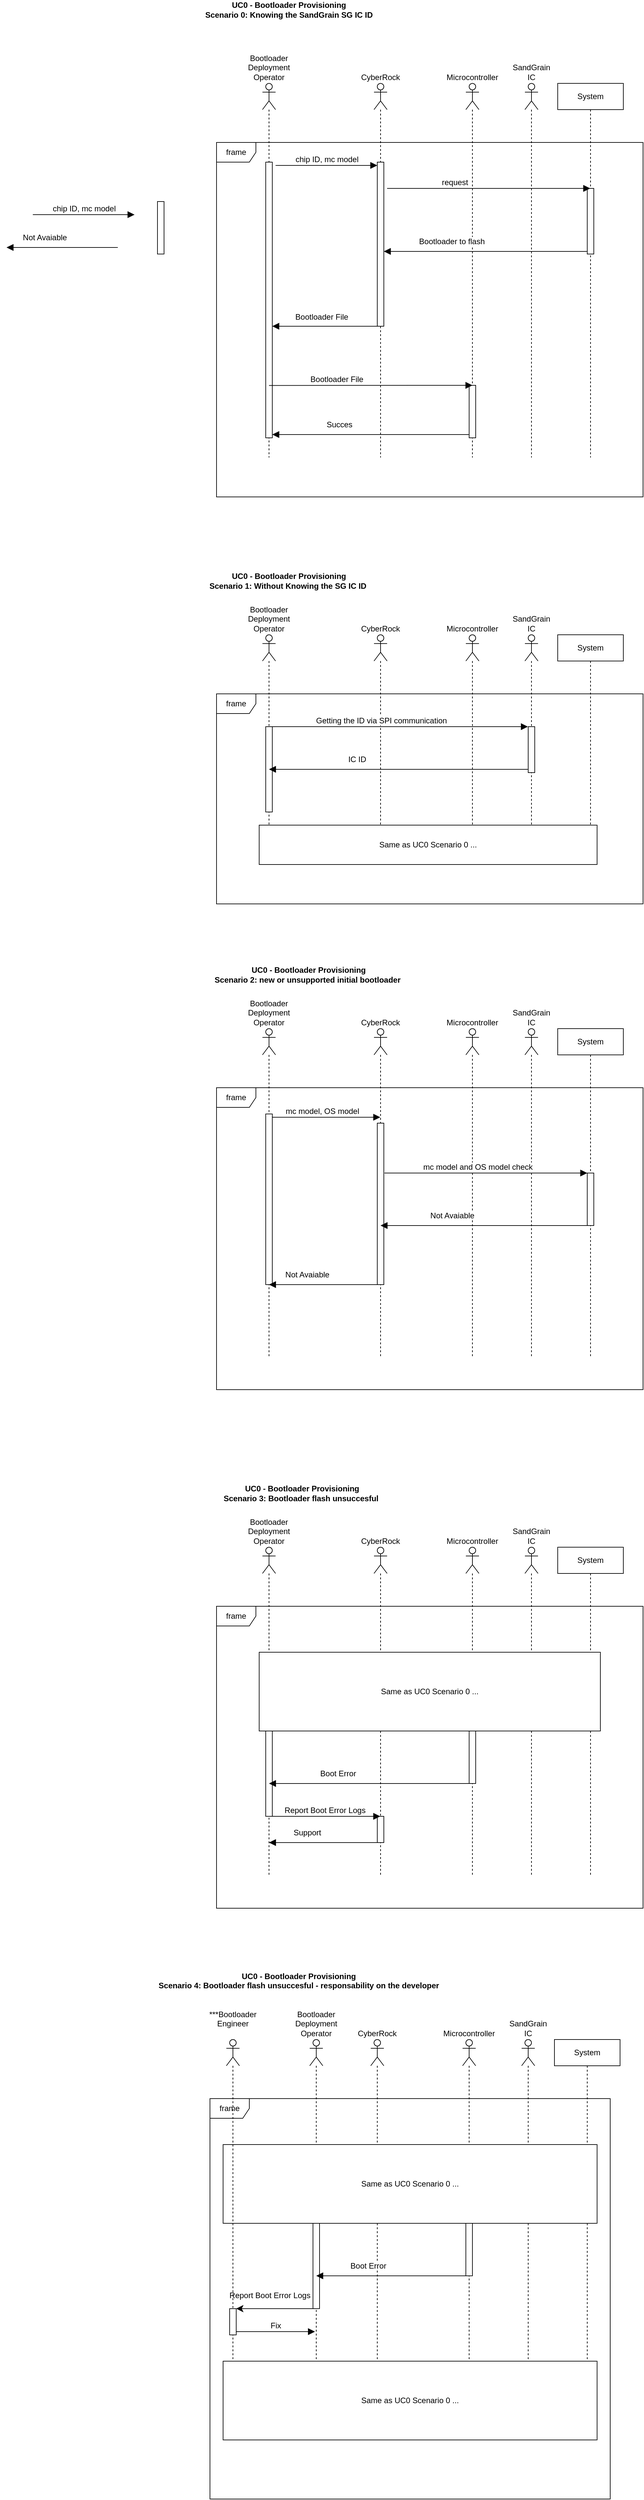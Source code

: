 <mxfile version="28.1.1" pages="5">
  <diagram name="UC0 - Bootloader Provisioning" id="je93KmNB5l3ZLCml3RUP">
    <mxGraphModel dx="2505" dy="935" grid="1" gridSize="10" guides="1" tooltips="1" connect="1" arrows="1" fold="1" page="1" pageScale="1" pageWidth="827" pageHeight="1169" math="0" shadow="0">
      <root>
        <mxCell id="0" />
        <mxCell id="1" parent="0" />
        <mxCell id="2Ikvl-VSba9fdwilInXA-1" value="System" style="shape=umlLifeline;perimeter=lifelinePerimeter;whiteSpace=wrap;html=1;container=1;dropTarget=0;collapsible=0;recursiveResize=0;outlineConnect=0;portConstraint=eastwest;newEdgeStyle={&quot;curved&quot;:0,&quot;rounded&quot;:0};" parent="1" vertex="1">
          <mxGeometry x="530" y="170" width="100" height="570" as="geometry" />
        </mxCell>
        <mxCell id="6XSviYjn-b1P8yI_QofI-5" value="" style="html=1;points=[[0,0,0,0,5],[0,1,0,0,-5],[1,0,0,0,5],[1,1,0,0,-5]];perimeter=orthogonalPerimeter;outlineConnect=0;targetShapes=umlLifeline;portConstraint=eastwest;newEdgeStyle={&quot;curved&quot;:0,&quot;rounded&quot;:0};" parent="2Ikvl-VSba9fdwilInXA-1" vertex="1">
          <mxGeometry x="45" y="160" width="10" height="100" as="geometry" />
        </mxCell>
        <mxCell id="2Ikvl-VSba9fdwilInXA-2" value="Bootloader Deployment&lt;div&gt;Operator&lt;/div&gt;" style="shape=umlLifeline;perimeter=lifelinePerimeter;whiteSpace=wrap;html=1;container=1;dropTarget=0;collapsible=0;recursiveResize=0;outlineConnect=0;portConstraint=eastwest;newEdgeStyle={&quot;curved&quot;:0,&quot;rounded&quot;:0};participant=umlActor;labelPosition=center;verticalLabelPosition=top;align=center;verticalAlign=bottom;" parent="1" vertex="1">
          <mxGeometry x="80" y="170" width="20" height="570" as="geometry" />
        </mxCell>
        <mxCell id="6XSviYjn-b1P8yI_QofI-15" value="" style="html=1;points=[[0,0,0,0,5],[0,1,0,0,-5],[1,0,0,0,5],[1,1,0,0,-5]];perimeter=orthogonalPerimeter;outlineConnect=0;targetShapes=umlLifeline;portConstraint=eastwest;newEdgeStyle={&quot;curved&quot;:0,&quot;rounded&quot;:0};" parent="2Ikvl-VSba9fdwilInXA-2" vertex="1">
          <mxGeometry x="5" y="120" width="10" height="420" as="geometry" />
        </mxCell>
        <mxCell id="2Ikvl-VSba9fdwilInXA-3" value="UC0 - Bootloader Provisioning&lt;div&gt;Scenario 0: Knowing the SandGrain SG IC ID&lt;/div&gt;" style="text;align=center;fontStyle=1;verticalAlign=middle;spacingLeft=3;spacingRight=3;strokeColor=none;rotatable=0;points=[[0,0.5],[1,0.5]];portConstraint=eastwest;html=1;" parent="1" vertex="1">
          <mxGeometry x="30" y="50" width="180" height="16" as="geometry" />
        </mxCell>
        <mxCell id="2Ikvl-VSba9fdwilInXA-4" value="CyberRock" style="shape=umlLifeline;perimeter=lifelinePerimeter;whiteSpace=wrap;html=1;container=1;dropTarget=0;collapsible=0;recursiveResize=0;outlineConnect=0;portConstraint=eastwest;newEdgeStyle={&quot;curved&quot;:0,&quot;rounded&quot;:0};participant=umlActor;labelPosition=center;verticalLabelPosition=top;align=center;verticalAlign=bottom;" parent="1" vertex="1">
          <mxGeometry x="250" y="170" width="20" height="570" as="geometry" />
        </mxCell>
        <mxCell id="6XSviYjn-b1P8yI_QofI-9" value="" style="html=1;points=[[0,0,0,0,5],[0,1,0,0,-5],[1,0,0,0,5],[1,1,0,0,-5]];perimeter=orthogonalPerimeter;outlineConnect=0;targetShapes=umlLifeline;portConstraint=eastwest;newEdgeStyle={&quot;curved&quot;:0,&quot;rounded&quot;:0};" parent="2Ikvl-VSba9fdwilInXA-4" vertex="1">
          <mxGeometry x="5" y="120" width="10" height="250" as="geometry" />
        </mxCell>
        <mxCell id="2Ikvl-VSba9fdwilInXA-5" value="Microcontroller" style="shape=umlLifeline;perimeter=lifelinePerimeter;whiteSpace=wrap;html=1;container=1;dropTarget=0;collapsible=0;recursiveResize=0;outlineConnect=0;portConstraint=eastwest;newEdgeStyle={&quot;curved&quot;:0,&quot;rounded&quot;:0};participant=umlActor;labelPosition=center;verticalLabelPosition=top;align=center;verticalAlign=bottom;" parent="1" vertex="1">
          <mxGeometry x="390" y="170" width="20" height="570" as="geometry" />
        </mxCell>
        <mxCell id="6XSviYjn-b1P8yI_QofI-16" value="" style="html=1;points=[[0,0,0,0,5],[0,1,0,0,-5],[1,0,0,0,5],[1,1,0,0,-5]];perimeter=orthogonalPerimeter;outlineConnect=0;targetShapes=umlLifeline;portConstraint=eastwest;newEdgeStyle={&quot;curved&quot;:0,&quot;rounded&quot;:0};" parent="2Ikvl-VSba9fdwilInXA-5" vertex="1">
          <mxGeometry x="5" y="460" width="10" height="80" as="geometry" />
        </mxCell>
        <mxCell id="6XSviYjn-b1P8yI_QofI-6" value="Bootloader to flash&amp;nbsp;" style="html=1;verticalAlign=bottom;endArrow=block;curved=0;rounded=0;fontSize=12;startSize=8;endSize=8;" parent="1" target="6XSviYjn-b1P8yI_QofI-9" edge="1">
          <mxGeometry x="0.323" y="-6" width="80" relative="1" as="geometry">
            <mxPoint x="575" y="426" as="sourcePoint" />
            <mxPoint x="290.09" y="426" as="targetPoint" />
            <mxPoint as="offset" />
          </mxGeometry>
        </mxCell>
        <mxCell id="6XSviYjn-b1P8yI_QofI-12" value="frame" style="shape=umlFrame;whiteSpace=wrap;html=1;pointerEvents=0;" parent="1" vertex="1">
          <mxGeometry x="10" y="260" width="650" height="540" as="geometry" />
        </mxCell>
        <mxCell id="6XSviYjn-b1P8yI_QofI-10" value="chip ID, mc model" style="html=1;verticalAlign=bottom;endArrow=block;curved=0;rounded=0;entryX=0;entryY=0;entryDx=0;entryDy=5;fontSize=12;startSize=8;endSize=8;" parent="1" target="6XSviYjn-b1P8yI_QofI-9" edge="1">
          <mxGeometry relative="1" as="geometry">
            <mxPoint x="100" y="295" as="sourcePoint" />
          </mxGeometry>
        </mxCell>
        <mxCell id="6XSviYjn-b1P8yI_QofI-13" value="request" style="html=1;verticalAlign=bottom;endArrow=block;curved=0;rounded=0;fontSize=12;startSize=8;endSize=8;" parent="1" target="2Ikvl-VSba9fdwilInXA-1" edge="1">
          <mxGeometry x="-0.336" width="80" relative="1" as="geometry">
            <mxPoint x="270" y="330" as="sourcePoint" />
            <mxPoint x="360" y="330" as="targetPoint" />
            <mxPoint as="offset" />
          </mxGeometry>
        </mxCell>
        <mxCell id="6XSviYjn-b1P8yI_QofI-17" value="SandGrain IC" style="shape=umlLifeline;perimeter=lifelinePerimeter;whiteSpace=wrap;html=1;container=1;dropTarget=0;collapsible=0;recursiveResize=0;outlineConnect=0;portConstraint=eastwest;newEdgeStyle={&quot;curved&quot;:0,&quot;rounded&quot;:0};participant=umlActor;labelPosition=center;verticalLabelPosition=top;align=center;verticalAlign=bottom;" parent="1" vertex="1">
          <mxGeometry x="480" y="170" width="20" height="570" as="geometry" />
        </mxCell>
        <mxCell id="6XSviYjn-b1P8yI_QofI-19" value="System" style="shape=umlLifeline;perimeter=lifelinePerimeter;whiteSpace=wrap;html=1;container=1;dropTarget=0;collapsible=0;recursiveResize=0;outlineConnect=0;portConstraint=eastwest;newEdgeStyle={&quot;curved&quot;:0,&quot;rounded&quot;:0};" parent="1" vertex="1">
          <mxGeometry x="530" y="1010" width="100" height="320" as="geometry" />
        </mxCell>
        <mxCell id="6XSviYjn-b1P8yI_QofI-21" value="Bootloader Deployment&lt;div&gt;Operator&lt;/div&gt;" style="shape=umlLifeline;perimeter=lifelinePerimeter;whiteSpace=wrap;html=1;container=1;dropTarget=0;collapsible=0;recursiveResize=0;outlineConnect=0;portConstraint=eastwest;newEdgeStyle={&quot;curved&quot;:0,&quot;rounded&quot;:0};participant=umlActor;labelPosition=center;verticalLabelPosition=top;align=center;verticalAlign=bottom;" parent="1" vertex="1">
          <mxGeometry x="80" y="1010" width="20" height="320" as="geometry" />
        </mxCell>
        <mxCell id="6XSviYjn-b1P8yI_QofI-23" value="UC0 - Bootloader Provisioning&lt;div&gt;Scenario 1: Without Knowing the SG IC ID&amp;nbsp;&lt;/div&gt;" style="text;align=center;fontStyle=1;verticalAlign=middle;spacingLeft=3;spacingRight=3;strokeColor=none;rotatable=0;points=[[0,0.5],[1,0.5]];portConstraint=eastwest;html=1;" parent="1" vertex="1">
          <mxGeometry x="30" y="920" width="180" height="16" as="geometry" />
        </mxCell>
        <mxCell id="6XSviYjn-b1P8yI_QofI-24" value="CyberRock" style="shape=umlLifeline;perimeter=lifelinePerimeter;whiteSpace=wrap;html=1;container=1;dropTarget=0;collapsible=0;recursiveResize=0;outlineConnect=0;portConstraint=eastwest;newEdgeStyle={&quot;curved&quot;:0,&quot;rounded&quot;:0};participant=umlActor;labelPosition=center;verticalLabelPosition=top;align=center;verticalAlign=bottom;" parent="1" vertex="1">
          <mxGeometry x="250" y="1010" width="20" height="320" as="geometry" />
        </mxCell>
        <mxCell id="6XSviYjn-b1P8yI_QofI-26" value="Microcontroller" style="shape=umlLifeline;perimeter=lifelinePerimeter;whiteSpace=wrap;html=1;container=1;dropTarget=0;collapsible=0;recursiveResize=0;outlineConnect=0;portConstraint=eastwest;newEdgeStyle={&quot;curved&quot;:0,&quot;rounded&quot;:0};participant=umlActor;labelPosition=center;verticalLabelPosition=top;align=center;verticalAlign=bottom;" parent="1" vertex="1">
          <mxGeometry x="390" y="1010" width="20" height="320" as="geometry" />
        </mxCell>
        <mxCell id="6XSviYjn-b1P8yI_QofI-29" value="frame" style="shape=umlFrame;whiteSpace=wrap;html=1;pointerEvents=0;" parent="1" vertex="1">
          <mxGeometry x="10" y="1100" width="650" height="320" as="geometry" />
        </mxCell>
        <mxCell id="6XSviYjn-b1P8yI_QofI-34" value="SandGrain IC" style="shape=umlLifeline;perimeter=lifelinePerimeter;whiteSpace=wrap;html=1;container=1;dropTarget=0;collapsible=0;recursiveResize=0;outlineConnect=0;portConstraint=eastwest;newEdgeStyle={&quot;curved&quot;:0,&quot;rounded&quot;:0};participant=umlActor;labelPosition=center;verticalLabelPosition=top;align=center;verticalAlign=bottom;" parent="1" vertex="1">
          <mxGeometry x="480" y="1010" width="20" height="320" as="geometry" />
        </mxCell>
        <mxCell id="6XSviYjn-b1P8yI_QofI-36" value="" style="html=1;points=[[0,0,0,0,5],[0,1,0,0,-5],[1,0,0,0,5],[1,1,0,0,-5]];perimeter=orthogonalPerimeter;outlineConnect=0;targetShapes=umlLifeline;portConstraint=eastwest;newEdgeStyle={&quot;curved&quot;:0,&quot;rounded&quot;:0};" parent="6XSviYjn-b1P8yI_QofI-34" vertex="1">
          <mxGeometry x="5" y="140" width="10" height="70" as="geometry" />
        </mxCell>
        <mxCell id="6XSviYjn-b1P8yI_QofI-38" value="Same as UC0 Scenario 0 ..." style="rounded=0;whiteSpace=wrap;html=1;" parent="1" vertex="1">
          <mxGeometry x="75" y="1300" width="515" height="60" as="geometry" />
        </mxCell>
        <mxCell id="6XSviYjn-b1P8yI_QofI-39" value="System" style="shape=umlLifeline;perimeter=lifelinePerimeter;whiteSpace=wrap;html=1;container=1;dropTarget=0;collapsible=0;recursiveResize=0;outlineConnect=0;portConstraint=eastwest;newEdgeStyle={&quot;curved&quot;:0,&quot;rounded&quot;:0};" parent="1" vertex="1">
          <mxGeometry x="530" y="1610" width="100" height="500" as="geometry" />
        </mxCell>
        <mxCell id="6XSviYjn-b1P8yI_QofI-40" value="Bootloader Deployment&lt;div&gt;Operator&lt;/div&gt;" style="shape=umlLifeline;perimeter=lifelinePerimeter;whiteSpace=wrap;html=1;container=1;dropTarget=0;collapsible=0;recursiveResize=0;outlineConnect=0;portConstraint=eastwest;newEdgeStyle={&quot;curved&quot;:0,&quot;rounded&quot;:0};participant=umlActor;labelPosition=center;verticalLabelPosition=top;align=center;verticalAlign=bottom;" parent="1" vertex="1">
          <mxGeometry x="80" y="1610" width="20" height="500" as="geometry" />
        </mxCell>
        <mxCell id="6XSviYjn-b1P8yI_QofI-50" value="" style="html=1;points=[[0,0,0,0,5],[0,1,0,0,-5],[1,0,0,0,5],[1,1,0,0,-5]];perimeter=orthogonalPerimeter;outlineConnect=0;targetShapes=umlLifeline;portConstraint=eastwest;newEdgeStyle={&quot;curved&quot;:0,&quot;rounded&quot;:0};" parent="6XSviYjn-b1P8yI_QofI-40" vertex="1">
          <mxGeometry x="5" y="130" width="10" height="260" as="geometry" />
        </mxCell>
        <mxCell id="6XSviYjn-b1P8yI_QofI-41" value="UC0 - Bootloader Provisioning&lt;div&gt;Scenario 2: new or unsupported initial bootloader&amp;nbsp;&lt;/div&gt;" style="text;align=center;fontStyle=1;verticalAlign=middle;spacingLeft=3;spacingRight=3;strokeColor=none;rotatable=0;points=[[0,0.5],[1,0.5]];portConstraint=eastwest;html=1;" parent="1" vertex="1">
          <mxGeometry x="60" y="1520" width="180" height="16" as="geometry" />
        </mxCell>
        <mxCell id="6XSviYjn-b1P8yI_QofI-42" value="CyberRock" style="shape=umlLifeline;perimeter=lifelinePerimeter;whiteSpace=wrap;html=1;container=1;dropTarget=0;collapsible=0;recursiveResize=0;outlineConnect=0;portConstraint=eastwest;newEdgeStyle={&quot;curved&quot;:0,&quot;rounded&quot;:0};participant=umlActor;labelPosition=center;verticalLabelPosition=top;align=center;verticalAlign=bottom;" parent="1" vertex="1">
          <mxGeometry x="250" y="1610" width="20" height="500" as="geometry" />
        </mxCell>
        <mxCell id="6XSviYjn-b1P8yI_QofI-65" value="" style="html=1;points=[[0,0,0,0,5],[0,1,0,0,-5],[1,0,0,0,5],[1,1,0,0,-5]];perimeter=orthogonalPerimeter;outlineConnect=0;targetShapes=umlLifeline;portConstraint=eastwest;newEdgeStyle={&quot;curved&quot;:0,&quot;rounded&quot;:0};" parent="6XSviYjn-b1P8yI_QofI-42" vertex="1">
          <mxGeometry x="5" y="144" width="10" height="246" as="geometry" />
        </mxCell>
        <mxCell id="6XSviYjn-b1P8yI_QofI-43" value="Microcontroller" style="shape=umlLifeline;perimeter=lifelinePerimeter;whiteSpace=wrap;html=1;container=1;dropTarget=0;collapsible=0;recursiveResize=0;outlineConnect=0;portConstraint=eastwest;newEdgeStyle={&quot;curved&quot;:0,&quot;rounded&quot;:0};participant=umlActor;labelPosition=center;verticalLabelPosition=top;align=center;verticalAlign=bottom;" parent="1" vertex="1">
          <mxGeometry x="390" y="1610" width="20" height="500" as="geometry" />
        </mxCell>
        <mxCell id="6XSviYjn-b1P8yI_QofI-44" value="frame" style="shape=umlFrame;whiteSpace=wrap;html=1;pointerEvents=0;" parent="1" vertex="1">
          <mxGeometry x="10" y="1700" width="650" height="460" as="geometry" />
        </mxCell>
        <mxCell id="6XSviYjn-b1P8yI_QofI-45" value="SandGrain IC" style="shape=umlLifeline;perimeter=lifelinePerimeter;whiteSpace=wrap;html=1;container=1;dropTarget=0;collapsible=0;recursiveResize=0;outlineConnect=0;portConstraint=eastwest;newEdgeStyle={&quot;curved&quot;:0,&quot;rounded&quot;:0};participant=umlActor;labelPosition=center;verticalLabelPosition=top;align=center;verticalAlign=bottom;" parent="1" vertex="1">
          <mxGeometry x="480" y="1610" width="20" height="500" as="geometry" />
        </mxCell>
        <mxCell id="6XSviYjn-b1P8yI_QofI-61" value="" style="html=1;verticalAlign=bottom;endArrow=block;curved=0;rounded=0;fontSize=12;startSize=8;endSize=8;exitX=1;exitY=0;exitDx=0;exitDy=5;exitPerimeter=0;" parent="1" source="6XSviYjn-b1P8yI_QofI-50" target="6XSviYjn-b1P8yI_QofI-42" edge="1">
          <mxGeometry relative="1" as="geometry">
            <mxPoint x="110" y="1769.41" as="sourcePoint" />
            <mxPoint x="265" y="1769.41" as="targetPoint" />
          </mxGeometry>
        </mxCell>
        <mxCell id="6XSviYjn-b1P8yI_QofI-64" value="mc model, OS model" style="edgeLabel;html=1;align=center;verticalAlign=middle;resizable=0;points=[];fontSize=12;" parent="6XSviYjn-b1P8yI_QofI-61" vertex="1" connectable="0">
          <mxGeometry x="-0.085" y="-2" relative="1" as="geometry">
            <mxPoint y="-11" as="offset" />
          </mxGeometry>
        </mxCell>
        <mxCell id="6XSviYjn-b1P8yI_QofI-62" value="" style="html=1;points=[[0,0,0,0,5],[0,1,0,0,-5],[1,0,0,0,5],[1,1,0,0,-5]];perimeter=orthogonalPerimeter;outlineConnect=0;targetShapes=umlLifeline;portConstraint=eastwest;newEdgeStyle={&quot;curved&quot;:0,&quot;rounded&quot;:0};" parent="1" vertex="1">
          <mxGeometry x="575" y="1830" width="10" height="80" as="geometry" />
        </mxCell>
        <mxCell id="6XSviYjn-b1P8yI_QofI-66" value="" style="html=1;verticalAlign=bottom;endArrow=block;curved=0;rounded=0;fontSize=12;startSize=8;endSize=8;exitX=1;exitY=0;exitDx=0;exitDy=5;exitPerimeter=0;" parent="1" target="6XSviYjn-b1P8yI_QofI-62" edge="1">
          <mxGeometry relative="1" as="geometry">
            <mxPoint x="266" y="1830" as="sourcePoint" />
            <mxPoint x="431" y="1830" as="targetPoint" />
          </mxGeometry>
        </mxCell>
        <mxCell id="6XSviYjn-b1P8yI_QofI-67" value="mc model and OS model check" style="edgeLabel;html=1;align=center;verticalAlign=middle;resizable=0;points=[];fontSize=12;" parent="6XSviYjn-b1P8yI_QofI-66" vertex="1" connectable="0">
          <mxGeometry x="-0.085" y="-2" relative="1" as="geometry">
            <mxPoint y="-11" as="offset" />
          </mxGeometry>
        </mxCell>
        <mxCell id="6XSviYjn-b1P8yI_QofI-70" value="Not Avaiable" style="html=1;verticalAlign=bottom;endArrow=block;curved=0;rounded=0;fontSize=12;startSize=8;endSize=8;" parent="1" target="6XSviYjn-b1P8yI_QofI-42" edge="1">
          <mxGeometry x="0.323" y="-6" width="80" relative="1" as="geometry">
            <mxPoint x="580" y="1910" as="sourcePoint" />
            <mxPoint x="400" y="1910" as="targetPoint" />
            <mxPoint as="offset" />
          </mxGeometry>
        </mxCell>
        <mxCell id="6XSviYjn-b1P8yI_QofI-71" value="Not Avaiable" style="html=1;verticalAlign=bottom;endArrow=block;curved=0;rounded=0;fontSize=12;startSize=8;endSize=8;" parent="1" edge="1">
          <mxGeometry x="0.323" y="-6" width="80" relative="1" as="geometry">
            <mxPoint x="259.5" y="2000" as="sourcePoint" />
            <mxPoint x="90" y="2000" as="targetPoint" />
            <mxPoint as="offset" />
          </mxGeometry>
        </mxCell>
        <mxCell id="6XSviYjn-b1P8yI_QofI-73" value="System" style="shape=umlLifeline;perimeter=lifelinePerimeter;whiteSpace=wrap;html=1;container=1;dropTarget=0;collapsible=0;recursiveResize=0;outlineConnect=0;portConstraint=eastwest;newEdgeStyle={&quot;curved&quot;:0,&quot;rounded&quot;:0};" parent="1" vertex="1">
          <mxGeometry x="530" y="2400" width="100" height="500" as="geometry" />
        </mxCell>
        <mxCell id="6XSviYjn-b1P8yI_QofI-74" value="Bootloader Deployment&lt;div&gt;Operator&lt;/div&gt;" style="shape=umlLifeline;perimeter=lifelinePerimeter;whiteSpace=wrap;html=1;container=1;dropTarget=0;collapsible=0;recursiveResize=0;outlineConnect=0;portConstraint=eastwest;newEdgeStyle={&quot;curved&quot;:0,&quot;rounded&quot;:0};participant=umlActor;labelPosition=center;verticalLabelPosition=top;align=center;verticalAlign=bottom;" parent="1" vertex="1">
          <mxGeometry x="80" y="2400" width="20" height="500" as="geometry" />
        </mxCell>
        <mxCell id="6XSviYjn-b1P8yI_QofI-76" value="UC0 - Bootloader Provisioning&lt;div&gt;Scenario 3: Bootloader flash unsuccesful&amp;nbsp;&lt;/div&gt;" style="text;align=center;fontStyle=1;verticalAlign=middle;spacingLeft=3;spacingRight=3;strokeColor=none;rotatable=0;points=[[0,0.5],[1,0.5]];portConstraint=eastwest;html=1;" parent="1" vertex="1">
          <mxGeometry x="50" y="2310" width="180" height="16" as="geometry" />
        </mxCell>
        <mxCell id="6XSviYjn-b1P8yI_QofI-77" value="CyberRock" style="shape=umlLifeline;perimeter=lifelinePerimeter;whiteSpace=wrap;html=1;container=1;dropTarget=0;collapsible=0;recursiveResize=0;outlineConnect=0;portConstraint=eastwest;newEdgeStyle={&quot;curved&quot;:0,&quot;rounded&quot;:0};participant=umlActor;labelPosition=center;verticalLabelPosition=top;align=center;verticalAlign=bottom;" parent="1" vertex="1">
          <mxGeometry x="250" y="2400" width="20" height="500" as="geometry" />
        </mxCell>
        <mxCell id="6XSviYjn-b1P8yI_QofI-96" value="" style="html=1;points=[[0,0,0,0,5],[0,1,0,0,-5],[1,0,0,0,5],[1,1,0,0,-5]];perimeter=orthogonalPerimeter;outlineConnect=0;targetShapes=umlLifeline;portConstraint=eastwest;newEdgeStyle={&quot;curved&quot;:0,&quot;rounded&quot;:0};" parent="6XSviYjn-b1P8yI_QofI-77" vertex="1">
          <mxGeometry x="5" y="410" width="10" height="40" as="geometry" />
        </mxCell>
        <mxCell id="6XSviYjn-b1P8yI_QofI-79" value="Microcontroller" style="shape=umlLifeline;perimeter=lifelinePerimeter;whiteSpace=wrap;html=1;container=1;dropTarget=0;collapsible=0;recursiveResize=0;outlineConnect=0;portConstraint=eastwest;newEdgeStyle={&quot;curved&quot;:0,&quot;rounded&quot;:0};participant=umlActor;labelPosition=center;verticalLabelPosition=top;align=center;verticalAlign=bottom;" parent="1" vertex="1">
          <mxGeometry x="390" y="2400" width="20" height="500" as="geometry" />
        </mxCell>
        <mxCell id="6XSviYjn-b1P8yI_QofI-95" value="" style="html=1;points=[[0,0,0,0,5],[0,1,0,0,-5],[1,0,0,0,5],[1,1,0,0,-5]];perimeter=orthogonalPerimeter;outlineConnect=0;targetShapes=umlLifeline;portConstraint=eastwest;newEdgeStyle={&quot;curved&quot;:0,&quot;rounded&quot;:0};" parent="6XSviYjn-b1P8yI_QofI-79" vertex="1">
          <mxGeometry x="5" y="280" width="10" height="80" as="geometry" />
        </mxCell>
        <mxCell id="6XSviYjn-b1P8yI_QofI-80" value="frame" style="shape=umlFrame;whiteSpace=wrap;html=1;pointerEvents=0;" parent="1" vertex="1">
          <mxGeometry x="10" y="2490" width="650" height="460" as="geometry" />
        </mxCell>
        <mxCell id="6XSviYjn-b1P8yI_QofI-81" value="SandGrain IC" style="shape=umlLifeline;perimeter=lifelinePerimeter;whiteSpace=wrap;html=1;container=1;dropTarget=0;collapsible=0;recursiveResize=0;outlineConnect=0;portConstraint=eastwest;newEdgeStyle={&quot;curved&quot;:0,&quot;rounded&quot;:0};participant=umlActor;labelPosition=center;verticalLabelPosition=top;align=center;verticalAlign=bottom;" parent="1" vertex="1">
          <mxGeometry x="480" y="2400" width="20" height="500" as="geometry" />
        </mxCell>
        <mxCell id="6XSviYjn-b1P8yI_QofI-90" value="Report Boot Error Logs" style="html=1;verticalAlign=bottom;endArrow=block;curved=0;rounded=0;fontSize=12;startSize=8;endSize=8;" parent="1" target="6XSviYjn-b1P8yI_QofI-77" edge="1">
          <mxGeometry relative="1" as="geometry">
            <mxPoint x="90" y="2810" as="sourcePoint" />
            <mxPoint x="250" y="2810" as="targetPoint" />
          </mxGeometry>
        </mxCell>
        <mxCell id="6XSviYjn-b1P8yI_QofI-91" value="" style="html=1;points=[[0,0,0,0,5],[0,1,0,0,-5],[1,0,0,0,5],[1,1,0,0,-5]];perimeter=orthogonalPerimeter;outlineConnect=0;targetShapes=umlLifeline;portConstraint=eastwest;newEdgeStyle={&quot;curved&quot;:0,&quot;rounded&quot;:0};" parent="1" vertex="1">
          <mxGeometry x="85" y="2670" width="10" height="140" as="geometry" />
        </mxCell>
        <mxCell id="6XSviYjn-b1P8yI_QofI-92" value="Boot Error" style="html=1;verticalAlign=bottom;endArrow=block;curved=0;rounded=0;fontSize=12;startSize=8;endSize=8;" parent="1" target="6XSviYjn-b1P8yI_QofI-74" edge="1">
          <mxGeometry x="0.323" y="-6" width="80" relative="1" as="geometry">
            <mxPoint x="399.5" y="2760" as="sourcePoint" />
            <mxPoint x="230" y="2760" as="targetPoint" />
            <mxPoint as="offset" />
          </mxGeometry>
        </mxCell>
        <mxCell id="6XSviYjn-b1P8yI_QofI-94" value="Same as UC0 Scenario 0 ..." style="rounded=0;whiteSpace=wrap;html=1;" parent="1" vertex="1">
          <mxGeometry x="75" y="2560" width="520" height="120" as="geometry" />
        </mxCell>
        <mxCell id="6XSviYjn-b1P8yI_QofI-97" value="Support" style="html=1;verticalAlign=bottom;endArrow=block;curved=0;rounded=0;fontSize=12;startSize=8;endSize=8;" parent="1" edge="1">
          <mxGeometry x="0.323" y="-6" width="80" relative="1" as="geometry">
            <mxPoint x="259.5" y="2850" as="sourcePoint" />
            <mxPoint x="90" y="2850" as="targetPoint" />
            <mxPoint as="offset" />
          </mxGeometry>
        </mxCell>
        <mxCell id="6XSviYjn-b1P8yI_QofI-98" value="System" style="shape=umlLifeline;perimeter=lifelinePerimeter;whiteSpace=wrap;html=1;container=1;dropTarget=0;collapsible=0;recursiveResize=0;outlineConnect=0;portConstraint=eastwest;newEdgeStyle={&quot;curved&quot;:0,&quot;rounded&quot;:0};" parent="1" vertex="1">
          <mxGeometry x="525" y="3150" width="100" height="500" as="geometry" />
        </mxCell>
        <mxCell id="6XSviYjn-b1P8yI_QofI-99" value="Bootloader Deployment&lt;div&gt;Operator&lt;/div&gt;" style="shape=umlLifeline;perimeter=lifelinePerimeter;whiteSpace=wrap;html=1;container=1;dropTarget=0;collapsible=0;recursiveResize=0;outlineConnect=0;portConstraint=eastwest;newEdgeStyle={&quot;curved&quot;:0,&quot;rounded&quot;:0};participant=umlActor;labelPosition=center;verticalLabelPosition=top;align=center;verticalAlign=bottom;" parent="1" vertex="1">
          <mxGeometry x="152" y="3150" width="20" height="500" as="geometry" />
        </mxCell>
        <mxCell id="6XSviYjn-b1P8yI_QofI-108" value="" style="html=1;points=[[0,0,0,0,5],[0,1,0,0,-5],[1,0,0,0,5],[1,1,0,0,-5]];perimeter=orthogonalPerimeter;outlineConnect=0;targetShapes=umlLifeline;portConstraint=eastwest;newEdgeStyle={&quot;curved&quot;:0,&quot;rounded&quot;:0};" parent="6XSviYjn-b1P8yI_QofI-99" vertex="1">
          <mxGeometry x="5" y="270" width="10" height="140" as="geometry" />
        </mxCell>
        <mxCell id="6XSviYjn-b1P8yI_QofI-100" value="UC0 - Bootloader Provisioning&lt;div&gt;Scenario 4: Bootloader flash unsuccesful - responsability on the developer&lt;/div&gt;&lt;div&gt;&amp;nbsp;&lt;/div&gt;" style="text;align=center;fontStyle=1;verticalAlign=middle;spacingLeft=3;spacingRight=3;strokeColor=none;rotatable=0;points=[[0,0.5],[1,0.5]];portConstraint=eastwest;html=1;" parent="1" vertex="1">
          <mxGeometry x="45" y="3060" width="180" height="16" as="geometry" />
        </mxCell>
        <mxCell id="6XSviYjn-b1P8yI_QofI-101" value="CyberRock" style="shape=umlLifeline;perimeter=lifelinePerimeter;whiteSpace=wrap;html=1;container=1;dropTarget=0;collapsible=0;recursiveResize=0;outlineConnect=0;portConstraint=eastwest;newEdgeStyle={&quot;curved&quot;:0,&quot;rounded&quot;:0};participant=umlActor;labelPosition=center;verticalLabelPosition=top;align=center;verticalAlign=bottom;" parent="1" vertex="1">
          <mxGeometry x="245" y="3150" width="20" height="500" as="geometry" />
        </mxCell>
        <mxCell id="6XSviYjn-b1P8yI_QofI-103" value="Microcontroller" style="shape=umlLifeline;perimeter=lifelinePerimeter;whiteSpace=wrap;html=1;container=1;dropTarget=0;collapsible=0;recursiveResize=0;outlineConnect=0;portConstraint=eastwest;newEdgeStyle={&quot;curved&quot;:0,&quot;rounded&quot;:0};participant=umlActor;labelPosition=center;verticalLabelPosition=top;align=center;verticalAlign=bottom;" parent="1" vertex="1">
          <mxGeometry x="385" y="3150" width="20" height="500" as="geometry" />
        </mxCell>
        <mxCell id="6XSviYjn-b1P8yI_QofI-104" value="" style="html=1;points=[[0,0,0,0,5],[0,1,0,0,-5],[1,0,0,0,5],[1,1,0,0,-5]];perimeter=orthogonalPerimeter;outlineConnect=0;targetShapes=umlLifeline;portConstraint=eastwest;newEdgeStyle={&quot;curved&quot;:0,&quot;rounded&quot;:0};" parent="6XSviYjn-b1P8yI_QofI-103" vertex="1">
          <mxGeometry x="5" y="280" width="10" height="80" as="geometry" />
        </mxCell>
        <mxCell id="6XSviYjn-b1P8yI_QofI-105" value="frame" style="shape=umlFrame;whiteSpace=wrap;html=1;pointerEvents=0;" parent="1" vertex="1">
          <mxGeometry y="3240" width="610" height="610" as="geometry" />
        </mxCell>
        <mxCell id="6XSviYjn-b1P8yI_QofI-106" value="SandGrain IC" style="shape=umlLifeline;perimeter=lifelinePerimeter;whiteSpace=wrap;html=1;container=1;dropTarget=0;collapsible=0;recursiveResize=0;outlineConnect=0;portConstraint=eastwest;newEdgeStyle={&quot;curved&quot;:0,&quot;rounded&quot;:0};participant=umlActor;labelPosition=center;verticalLabelPosition=top;align=center;verticalAlign=bottom;" parent="1" vertex="1">
          <mxGeometry x="475" y="3150" width="20" height="500" as="geometry" />
        </mxCell>
        <mxCell id="6XSviYjn-b1P8yI_QofI-122" style="edgeStyle=none;curved=0;rounded=0;orthogonalLoop=1;jettySize=auto;html=1;fontSize=12;startSize=8;endSize=8;" parent="1" source="6XSviYjn-b1P8yI_QofI-108" target="6XSviYjn-b1P8yI_QofI-113" edge="1">
          <mxGeometry relative="1" as="geometry" />
        </mxCell>
        <mxCell id="6XSviYjn-b1P8yI_QofI-123" value="Report Boot Error Logs" style="edgeLabel;html=1;align=center;verticalAlign=middle;resizable=0;points=[];fontSize=12;" parent="6XSviYjn-b1P8yI_QofI-122" vertex="1" connectable="0">
          <mxGeometry x="-0.154" relative="1" as="geometry">
            <mxPoint x="-17" y="-20" as="offset" />
          </mxGeometry>
        </mxCell>
        <mxCell id="6XSviYjn-b1P8yI_QofI-109" value="Boot Error" style="html=1;verticalAlign=bottom;endArrow=block;curved=0;rounded=0;fontSize=12;startSize=8;endSize=8;" parent="1" target="6XSviYjn-b1P8yI_QofI-99" edge="1">
          <mxGeometry x="0.323" y="-6" width="80" relative="1" as="geometry">
            <mxPoint x="394.5" y="3510" as="sourcePoint" />
            <mxPoint x="225" y="3510" as="targetPoint" />
            <mxPoint as="offset" />
          </mxGeometry>
        </mxCell>
        <mxCell id="6XSviYjn-b1P8yI_QofI-110" value="Same as UC0 Scenario 0 ..." style="rounded=0;whiteSpace=wrap;html=1;" parent="1" vertex="1">
          <mxGeometry x="20" y="3310" width="570" height="120" as="geometry" />
        </mxCell>
        <mxCell id="6XSviYjn-b1P8yI_QofI-112" value="***Bootloader&lt;div&gt;Engineer&lt;/div&gt;&lt;div&gt;&lt;br&gt;&lt;/div&gt;" style="shape=umlLifeline;perimeter=lifelinePerimeter;whiteSpace=wrap;html=1;container=1;dropTarget=0;collapsible=0;recursiveResize=0;outlineConnect=0;portConstraint=eastwest;newEdgeStyle={&quot;curved&quot;:0,&quot;rounded&quot;:0};participant=umlActor;labelPosition=center;verticalLabelPosition=top;align=center;verticalAlign=bottom;" parent="1" vertex="1">
          <mxGeometry x="25" y="3150" width="20" height="500" as="geometry" />
        </mxCell>
        <mxCell id="6XSviYjn-b1P8yI_QofI-113" value="" style="html=1;points=[[0,0,0,0,5],[0,1,0,0,-5],[1,0,0,0,5],[1,1,0,0,-5]];perimeter=orthogonalPerimeter;outlineConnect=0;targetShapes=umlLifeline;portConstraint=eastwest;newEdgeStyle={&quot;curved&quot;:0,&quot;rounded&quot;:0};" parent="6XSviYjn-b1P8yI_QofI-112" vertex="1">
          <mxGeometry x="5" y="410" width="10" height="40" as="geometry" />
        </mxCell>
        <mxCell id="6XSviYjn-b1P8yI_QofI-114" value="Succes" style="html=1;verticalAlign=bottom;endArrow=block;curved=0;rounded=0;fontSize=12;startSize=8;endSize=8;exitX=0;exitY=1;exitDx=0;exitDy=-5;exitPerimeter=0;entryX=1;entryY=1;entryDx=0;entryDy=-5;entryPerimeter=0;" parent="1" source="6XSviYjn-b1P8yI_QofI-16" target="6XSviYjn-b1P8yI_QofI-15" edge="1">
          <mxGeometry x="0.323" y="-6" width="80" relative="1" as="geometry">
            <mxPoint x="415" y="790" as="sourcePoint" />
            <mxPoint x="105" y="790" as="targetPoint" />
            <mxPoint as="offset" />
          </mxGeometry>
        </mxCell>
        <mxCell id="6XSviYjn-b1P8yI_QofI-115" value="" style="html=1;points=[[0,0,0,0,5],[0,1,0,0,-5],[1,0,0,0,5],[1,1,0,0,-5]];perimeter=orthogonalPerimeter;outlineConnect=0;targetShapes=umlLifeline;portConstraint=eastwest;newEdgeStyle={&quot;curved&quot;:0,&quot;rounded&quot;:0};" parent="1" vertex="1">
          <mxGeometry x="85" y="1150" width="10" height="130" as="geometry" />
        </mxCell>
        <mxCell id="6XSviYjn-b1P8yI_QofI-116" value="Bootloader File" style="html=1;verticalAlign=bottom;endArrow=block;curved=0;rounded=0;fontSize=12;startSize=8;endSize=8;" parent="1" edge="1">
          <mxGeometry x="0.088" y="-5" width="80" relative="1" as="geometry">
            <mxPoint x="259.5" y="540.0" as="sourcePoint" />
            <mxPoint x="95" y="540.0" as="targetPoint" />
            <mxPoint as="offset" />
          </mxGeometry>
        </mxCell>
        <mxCell id="6XSviYjn-b1P8yI_QofI-117" value="Bootloader File" style="html=1;verticalAlign=bottom;endArrow=block;curved=0;rounded=0;fontSize=12;startSize=8;endSize=8;exitX=0.5;exitY=0.81;exitDx=0;exitDy=0;exitPerimeter=0;" parent="1" source="6XSviYjn-b1P8yI_QofI-15" edge="1">
          <mxGeometry x="-0.336" width="80" relative="1" as="geometry">
            <mxPoint x="105" y="630" as="sourcePoint" />
            <mxPoint x="400" y="630" as="targetPoint" />
            <mxPoint as="offset" />
          </mxGeometry>
        </mxCell>
        <mxCell id="6XSviYjn-b1P8yI_QofI-118" value="Getting the ID via SPI communication" style="html=1;verticalAlign=bottom;endArrow=block;curved=0;rounded=0;fontSize=12;startSize=8;endSize=8;" parent="1" edge="1">
          <mxGeometry x="-0.153" width="80" relative="1" as="geometry">
            <mxPoint x="95" y="1150" as="sourcePoint" />
            <mxPoint x="484.5" y="1150" as="targetPoint" />
            <mxPoint x="1" as="offset" />
          </mxGeometry>
        </mxCell>
        <mxCell id="6XSviYjn-b1P8yI_QofI-119" value="IC ID" style="html=1;verticalAlign=bottom;endArrow=block;curved=0;rounded=0;fontSize=12;startSize=8;endSize=8;exitX=0;exitY=1;exitDx=0;exitDy=-5;exitPerimeter=0;" parent="1" source="6XSviYjn-b1P8yI_QofI-36" target="6XSviYjn-b1P8yI_QofI-21" edge="1">
          <mxGeometry x="0.323" y="-6" width="80" relative="1" as="geometry">
            <mxPoint x="475" y="1220" as="sourcePoint" />
            <mxPoint x="175" y="1220" as="targetPoint" />
            <mxPoint as="offset" />
          </mxGeometry>
        </mxCell>
        <mxCell id="6XSviYjn-b1P8yI_QofI-126" value="Fix" style="html=1;verticalAlign=bottom;endArrow=block;curved=0;rounded=0;fontSize=12;startSize=8;endSize=8;exitX=1;exitY=1;exitDx=0;exitDy=-5;exitPerimeter=0;" parent="1" source="6XSviYjn-b1P8yI_QofI-113" edge="1">
          <mxGeometry relative="1" as="geometry">
            <mxPoint x="55" y="3610" as="sourcePoint" />
            <mxPoint x="160" y="3595" as="targetPoint" />
          </mxGeometry>
        </mxCell>
        <mxCell id="6XSviYjn-b1P8yI_QofI-143" value="Same as UC0 Scenario 0 ..." style="rounded=0;whiteSpace=wrap;html=1;" parent="1" vertex="1">
          <mxGeometry x="20" y="3640" width="570" height="120" as="geometry" />
        </mxCell>
        <mxCell id="Kebt866ogUQnyGAC-GMH-1" value="chip ID, mc model" style="html=1;verticalAlign=bottom;endArrow=block;curved=0;rounded=0;entryX=0;entryY=0;entryDx=0;entryDy=5;fontSize=12;startSize=8;endSize=8;" parent="1" edge="1">
          <mxGeometry relative="1" as="geometry">
            <mxPoint x="-270" y="370" as="sourcePoint" />
            <mxPoint x="-115" y="370" as="targetPoint" />
          </mxGeometry>
        </mxCell>
        <mxCell id="Kebt866ogUQnyGAC-GMH-2" value="" style="html=1;points=[[0,0,0,0,5],[0,1,0,0,-5],[1,0,0,0,5],[1,1,0,0,-5]];perimeter=orthogonalPerimeter;outlineConnect=0;targetShapes=umlLifeline;portConstraint=eastwest;newEdgeStyle={&quot;curved&quot;:0,&quot;rounded&quot;:0};" parent="1" vertex="1">
          <mxGeometry x="-80" y="350" width="10" height="80" as="geometry" />
        </mxCell>
        <mxCell id="Kebt866ogUQnyGAC-GMH-3" value="Not Avaiable" style="html=1;verticalAlign=bottom;endArrow=block;curved=0;rounded=0;fontSize=12;startSize=8;endSize=8;" parent="1" edge="1">
          <mxGeometry x="0.323" y="-6" width="80" relative="1" as="geometry">
            <mxPoint x="-140.5" y="420" as="sourcePoint" />
            <mxPoint x="-310" y="420" as="targetPoint" />
            <mxPoint as="offset" />
          </mxGeometry>
        </mxCell>
      </root>
    </mxGraphModel>
  </diagram>
  <diagram name="UC1 - Prepare Image" id="9yPPeVLyRRV9we2ffksN">
    <mxGraphModel dx="2505" dy="935" grid="1" gridSize="10" guides="1" tooltips="1" connect="1" arrows="1" fold="1" page="1" pageScale="1" pageWidth="827" pageHeight="1169" math="0" shadow="0">
      <root>
        <mxCell id="zhGtLRuy-EGO6Gjfj_fP-0" />
        <mxCell id="zhGtLRuy-EGO6Gjfj_fP-1" parent="zhGtLRuy-EGO6Gjfj_fP-0" />
        <mxCell id="zhGtLRuy-EGO6Gjfj_fP-2" value="System" style="shape=umlLifeline;perimeter=lifelinePerimeter;whiteSpace=wrap;html=1;container=1;dropTarget=0;collapsible=0;recursiveResize=0;outlineConnect=0;portConstraint=eastwest;newEdgeStyle={&quot;curved&quot;:0,&quot;rounded&quot;:0};" parent="zhGtLRuy-EGO6Gjfj_fP-1" vertex="1">
          <mxGeometry x="530" y="170" width="100" height="480" as="geometry" />
        </mxCell>
        <mxCell id="zhGtLRuy-EGO6Gjfj_fP-3" value="" style="html=1;points=[[0,0,0,0,5],[0,1,0,0,-5],[1,0,0,0,5],[1,1,0,0,-5]];perimeter=orthogonalPerimeter;outlineConnect=0;targetShapes=umlLifeline;portConstraint=eastwest;newEdgeStyle={&quot;curved&quot;:0,&quot;rounded&quot;:0};" parent="zhGtLRuy-EGO6Gjfj_fP-2" vertex="1">
          <mxGeometry x="45" y="160" width="10" height="50" as="geometry" />
        </mxCell>
        <mxCell id="zhGtLRuy-EGO6Gjfj_fP-4" value="Firmware Image Signer" style="shape=umlLifeline;perimeter=lifelinePerimeter;whiteSpace=wrap;html=1;container=1;dropTarget=0;collapsible=0;recursiveResize=0;outlineConnect=0;portConstraint=eastwest;newEdgeStyle={&quot;curved&quot;:0,&quot;rounded&quot;:0};participant=umlActor;labelPosition=center;verticalLabelPosition=top;align=center;verticalAlign=bottom;" parent="zhGtLRuy-EGO6Gjfj_fP-1" vertex="1">
          <mxGeometry x="80" y="170" width="20" height="480" as="geometry" />
        </mxCell>
        <mxCell id="zhGtLRuy-EGO6Gjfj_fP-5" value="" style="html=1;points=[[0,0,0,0,5],[0,1,0,0,-5],[1,0,0,0,5],[1,1,0,0,-5]];perimeter=orthogonalPerimeter;outlineConnect=0;targetShapes=umlLifeline;portConstraint=eastwest;newEdgeStyle={&quot;curved&quot;:0,&quot;rounded&quot;:0};" parent="zhGtLRuy-EGO6Gjfj_fP-4" vertex="1">
          <mxGeometry x="5" y="120" width="10" height="280" as="geometry" />
        </mxCell>
        <mxCell id="zhGtLRuy-EGO6Gjfj_fP-6" value="UC1 - Prepare Image&lt;div&gt;Scenario 0 -&amp;nbsp;&lt;/div&gt;" style="text;align=left;fontStyle=1;verticalAlign=middle;spacingLeft=3;spacingRight=3;strokeColor=none;rotatable=0;points=[[0,0.5],[1,0.5]];portConstraint=eastwest;html=1;" parent="zhGtLRuy-EGO6Gjfj_fP-1" vertex="1">
          <mxGeometry x="30" y="50" width="180" height="16" as="geometry" />
        </mxCell>
        <mxCell id="zhGtLRuy-EGO6Gjfj_fP-7" value="CyberRock" style="shape=umlLifeline;perimeter=lifelinePerimeter;whiteSpace=wrap;html=1;container=1;dropTarget=0;collapsible=0;recursiveResize=0;outlineConnect=0;portConstraint=eastwest;newEdgeStyle={&quot;curved&quot;:0,&quot;rounded&quot;:0};participant=umlActor;labelPosition=center;verticalLabelPosition=top;align=center;verticalAlign=bottom;" parent="zhGtLRuy-EGO6Gjfj_fP-1" vertex="1">
          <mxGeometry x="250" y="170" width="20" height="480" as="geometry" />
        </mxCell>
        <mxCell id="zhGtLRuy-EGO6Gjfj_fP-8" value="" style="html=1;points=[[0,0,0,0,5],[0,1,0,0,-5],[1,0,0,0,5],[1,1,0,0,-5]];perimeter=orthogonalPerimeter;outlineConnect=0;targetShapes=umlLifeline;portConstraint=eastwest;newEdgeStyle={&quot;curved&quot;:0,&quot;rounded&quot;:0};" parent="zhGtLRuy-EGO6Gjfj_fP-7" vertex="1">
          <mxGeometry x="5" y="120" width="10" height="250" as="geometry" />
        </mxCell>
        <mxCell id="zhGtLRuy-EGO6Gjfj_fP-9" value="Microcontroller" style="shape=umlLifeline;perimeter=lifelinePerimeter;whiteSpace=wrap;html=1;container=1;dropTarget=0;collapsible=0;recursiveResize=0;outlineConnect=0;portConstraint=eastwest;newEdgeStyle={&quot;curved&quot;:0,&quot;rounded&quot;:0};participant=umlActor;labelPosition=center;verticalLabelPosition=top;align=center;verticalAlign=bottom;" parent="zhGtLRuy-EGO6Gjfj_fP-1" vertex="1">
          <mxGeometry x="390" y="170" width="20" height="480" as="geometry" />
        </mxCell>
        <mxCell id="zhGtLRuy-EGO6Gjfj_fP-11" value="Signed Image" style="html=1;verticalAlign=bottom;endArrow=block;curved=0;rounded=0;fontSize=12;startSize=8;endSize=8;exitX=0;exitY=1;exitDx=0;exitDy=-5;exitPerimeter=0;" parent="zhGtLRuy-EGO6Gjfj_fP-1" edge="1">
          <mxGeometry y="-8" width="80" relative="1" as="geometry">
            <mxPoint x="575" y="510" as="sourcePoint" />
            <mxPoint x="265" y="510" as="targetPoint" />
            <mxPoint as="offset" />
          </mxGeometry>
        </mxCell>
        <mxCell id="zhGtLRuy-EGO6Gjfj_fP-12" value="frame" style="shape=umlFrame;whiteSpace=wrap;html=1;pointerEvents=0;" parent="zhGtLRuy-EGO6Gjfj_fP-1" vertex="1">
          <mxGeometry x="10" y="260" width="650" height="370" as="geometry" />
        </mxCell>
        <mxCell id="zhGtLRuy-EGO6Gjfj_fP-13" value="chip ID, image&amp;nbsp;" style="html=1;verticalAlign=bottom;endArrow=block;curved=0;rounded=0;entryX=0;entryY=0;entryDx=0;entryDy=5;fontSize=12;startSize=8;endSize=8;" parent="zhGtLRuy-EGO6Gjfj_fP-1" target="zhGtLRuy-EGO6Gjfj_fP-8" edge="1">
          <mxGeometry relative="1" as="geometry">
            <mxPoint x="100" y="295" as="sourcePoint" />
          </mxGeometry>
        </mxCell>
        <mxCell id="zhGtLRuy-EGO6Gjfj_fP-14" value="Check how to sign that particular&amp;nbsp;&lt;div&gt;image type (OS dependent)&lt;/div&gt;" style="html=1;verticalAlign=bottom;endArrow=block;curved=0;rounded=0;fontSize=12;startSize=8;endSize=8;" parent="zhGtLRuy-EGO6Gjfj_fP-1" edge="1">
          <mxGeometry x="0.002" width="80" relative="1" as="geometry">
            <mxPoint x="265" y="330" as="sourcePoint" />
            <mxPoint x="574.5" y="330" as="targetPoint" />
            <mxPoint as="offset" />
          </mxGeometry>
        </mxCell>
        <mxCell id="zhGtLRuy-EGO6Gjfj_fP-15" value="SandGrain IC" style="shape=umlLifeline;perimeter=lifelinePerimeter;whiteSpace=wrap;html=1;container=1;dropTarget=0;collapsible=0;recursiveResize=0;outlineConnect=0;portConstraint=eastwest;newEdgeStyle={&quot;curved&quot;:0,&quot;rounded&quot;:0};participant=umlActor;labelPosition=center;verticalLabelPosition=top;align=center;verticalAlign=bottom;" parent="zhGtLRuy-EGO6Gjfj_fP-1" vertex="1">
          <mxGeometry x="480" y="170" width="20" height="480" as="geometry" />
        </mxCell>
        <mxCell id="zhGtLRuy-EGO6Gjfj_fP-24" value="Same as UC0 Scenario 0 ..." style="rounded=0;whiteSpace=wrap;html=1;" parent="zhGtLRuy-EGO6Gjfj_fP-1" vertex="1">
          <mxGeometry x="-671" y="720" width="515" height="60" as="geometry" />
        </mxCell>
        <mxCell id="zhGtLRuy-EGO6Gjfj_fP-72" value="Singed Image" style="html=1;verticalAlign=bottom;endArrow=block;curved=0;rounded=0;fontSize=12;startSize=8;endSize=8;" parent="zhGtLRuy-EGO6Gjfj_fP-1" edge="1">
          <mxGeometry x="0.088" y="-5" width="80" relative="1" as="geometry">
            <mxPoint x="259.5" y="540.0" as="sourcePoint" />
            <mxPoint x="95" y="540.0" as="targetPoint" />
            <mxPoint as="offset" />
          </mxGeometry>
        </mxCell>
        <mxCell id="zhGtLRuy-EGO6Gjfj_fP-78" value="chip ID, mc model" style="html=1;verticalAlign=bottom;endArrow=block;curved=0;rounded=0;entryX=0;entryY=0;entryDx=0;entryDy=5;fontSize=12;startSize=8;endSize=8;" parent="zhGtLRuy-EGO6Gjfj_fP-1" edge="1">
          <mxGeometry relative="1" as="geometry">
            <mxPoint x="-270" y="370" as="sourcePoint" />
            <mxPoint x="-115" y="370" as="targetPoint" />
          </mxGeometry>
        </mxCell>
        <mxCell id="zhGtLRuy-EGO6Gjfj_fP-79" value="" style="html=1;points=[[0,0,0,0,5],[0,1,0,0,-5],[1,0,0,0,5],[1,1,0,0,-5]];perimeter=orthogonalPerimeter;outlineConnect=0;targetShapes=umlLifeline;portConstraint=eastwest;newEdgeStyle={&quot;curved&quot;:0,&quot;rounded&quot;:0};" parent="zhGtLRuy-EGO6Gjfj_fP-1" vertex="1">
          <mxGeometry x="-80" y="350" width="10" height="80" as="geometry" />
        </mxCell>
        <mxCell id="zhGtLRuy-EGO6Gjfj_fP-80" value="Not Avaiable" style="html=1;verticalAlign=bottom;endArrow=block;curved=0;rounded=0;fontSize=12;startSize=8;endSize=8;" parent="zhGtLRuy-EGO6Gjfj_fP-1" edge="1">
          <mxGeometry x="0.323" y="-6" width="80" relative="1" as="geometry">
            <mxPoint x="-120.5" y="423" as="sourcePoint" />
            <mxPoint x="-290" y="423" as="targetPoint" />
            <mxPoint as="offset" />
          </mxGeometry>
        </mxCell>
        <mxCell id="VDXECgB5jEnS4HN-8T4j-3" value="return" style="html=1;verticalAlign=bottom;endArrow=block;curved=0;rounded=0;fontSize=12;startSize=8;endSize=8;exitX=0;exitY=1;exitDx=0;exitDy=-5;exitPerimeter=0;" parent="zhGtLRuy-EGO6Gjfj_fP-1" source="zhGtLRuy-EGO6Gjfj_fP-3" target="zhGtLRuy-EGO6Gjfj_fP-8" edge="1">
          <mxGeometry y="-5" width="80" relative="1" as="geometry">
            <mxPoint x="660" y="410" as="sourcePoint" />
            <mxPoint x="350" y="410" as="targetPoint" />
            <mxPoint as="offset" />
          </mxGeometry>
        </mxCell>
        <mxCell id="VDXECgB5jEnS4HN-8T4j-4" value="Image file" style="html=1;verticalAlign=bottom;endArrow=block;curved=0;rounded=0;fontSize=12;startSize=8;endSize=8;" parent="zhGtLRuy-EGO6Gjfj_fP-1" source="zhGtLRuy-EGO6Gjfj_fP-8" edge="1">
          <mxGeometry x="0.002" width="80" relative="1" as="geometry">
            <mxPoint x="280.5" y="420" as="sourcePoint" />
            <mxPoint x="580" y="420" as="targetPoint" />
            <mxPoint as="offset" />
          </mxGeometry>
        </mxCell>
        <mxCell id="VDXECgB5jEnS4HN-8T4j-5" value="" style="html=1;points=[[0,0,0,0,5],[0,1,0,0,-5],[1,0,0,0,5],[1,1,0,0,-5]];perimeter=orthogonalPerimeter;outlineConnect=0;targetShapes=umlLifeline;portConstraint=eastwest;newEdgeStyle={&quot;curved&quot;:0,&quot;rounded&quot;:0};" parent="zhGtLRuy-EGO6Gjfj_fP-1" vertex="1">
          <mxGeometry x="575" y="423" width="10" height="87" as="geometry" />
        </mxCell>
      </root>
    </mxGraphModel>
  </diagram>
  <diagram name="UC2 - Over The Air Firmware Update" id="NFJuHKlaEzUnrAszNwtg">
    <mxGraphModel dx="2492" dy="777" grid="1" gridSize="10" guides="1" tooltips="1" connect="1" arrows="1" fold="1" page="1" pageScale="1" pageWidth="827" pageHeight="1169" math="0" shadow="0">
      <root>
        <mxCell id="G1atse0UwaO-1VChbAeu-0" />
        <mxCell id="G1atse0UwaO-1VChbAeu-1" parent="G1atse0UwaO-1VChbAeu-0" />
        <mxCell id="G1atse0UwaO-1VChbAeu-2" value="System" style="shape=umlLifeline;perimeter=lifelinePerimeter;whiteSpace=wrap;html=1;container=1;dropTarget=0;collapsible=0;recursiveResize=0;outlineConnect=0;portConstraint=eastwest;newEdgeStyle={&quot;curved&quot;:0,&quot;rounded&quot;:0};" parent="G1atse0UwaO-1VChbAeu-1" vertex="1">
          <mxGeometry x="743" y="170" width="100" height="480" as="geometry" />
        </mxCell>
        <mxCell id="G1atse0UwaO-1VChbAeu-4" value="Firmware Deployment Operator" style="shape=umlLifeline;perimeter=lifelinePerimeter;whiteSpace=wrap;html=1;container=1;dropTarget=0;collapsible=0;recursiveResize=0;outlineConnect=0;portConstraint=eastwest;newEdgeStyle={&quot;curved&quot;:0,&quot;rounded&quot;:0};participant=umlActor;labelPosition=center;verticalLabelPosition=top;align=center;verticalAlign=bottom;" parent="G1atse0UwaO-1VChbAeu-1" vertex="1">
          <mxGeometry x="293" y="170" width="20" height="480" as="geometry" />
        </mxCell>
        <mxCell id="G1atse0UwaO-1VChbAeu-5" value="" style="html=1;points=[[0,0,0,0,5],[0,1,0,0,-5],[1,0,0,0,5],[1,1,0,0,-5]];perimeter=orthogonalPerimeter;outlineConnect=0;targetShapes=umlLifeline;portConstraint=eastwest;newEdgeStyle={&quot;curved&quot;:0,&quot;rounded&quot;:0};" parent="G1atse0UwaO-1VChbAeu-4" vertex="1">
          <mxGeometry x="5" y="120" width="10" height="290" as="geometry" />
        </mxCell>
        <mxCell id="G1atse0UwaO-1VChbAeu-6" value="UC1 - Signing an image&lt;div&gt;Scenario 0 -&amp;nbsp;&lt;/div&gt;" style="text;align=left;fontStyle=1;verticalAlign=middle;spacingLeft=3;spacingRight=3;strokeColor=none;rotatable=0;points=[[0,0.5],[1,0.5]];portConstraint=eastwest;html=1;" parent="G1atse0UwaO-1VChbAeu-1" vertex="1">
          <mxGeometry x="243" y="50" width="180" height="16" as="geometry" />
        </mxCell>
        <mxCell id="G1atse0UwaO-1VChbAeu-7" value="CyberRock" style="shape=umlLifeline;perimeter=lifelinePerimeter;whiteSpace=wrap;html=1;container=1;dropTarget=0;collapsible=0;recursiveResize=0;outlineConnect=0;portConstraint=eastwest;newEdgeStyle={&quot;curved&quot;:0,&quot;rounded&quot;:0};participant=umlActor;labelPosition=center;verticalLabelPosition=top;align=center;verticalAlign=bottom;" parent="G1atse0UwaO-1VChbAeu-1" vertex="1">
          <mxGeometry x="463" y="170" width="20" height="480" as="geometry" />
        </mxCell>
        <mxCell id="FlDMrZnqSWZ3EzN4jNML-0" value="" style="html=1;points=[[0,0,0,0,5],[0,1,0,0,-5],[1,0,0,0,5],[1,1,0,0,-5]];perimeter=orthogonalPerimeter;outlineConnect=0;targetShapes=umlLifeline;portConstraint=eastwest;newEdgeStyle={&quot;curved&quot;:0,&quot;rounded&quot;:0};" parent="G1atse0UwaO-1VChbAeu-7" vertex="1">
          <mxGeometry x="5" y="130" width="10" height="80" as="geometry" />
        </mxCell>
        <mxCell id="G1atse0UwaO-1VChbAeu-9" value="Microcontroller" style="shape=umlLifeline;perimeter=lifelinePerimeter;whiteSpace=wrap;html=1;container=1;dropTarget=0;collapsible=0;recursiveResize=0;outlineConnect=0;portConstraint=eastwest;newEdgeStyle={&quot;curved&quot;:0,&quot;rounded&quot;:0};participant=umlActor;labelPosition=center;verticalLabelPosition=top;align=center;verticalAlign=bottom;" parent="G1atse0UwaO-1VChbAeu-1" vertex="1">
          <mxGeometry x="603" y="170" width="20" height="480" as="geometry" />
        </mxCell>
        <mxCell id="FlDMrZnqSWZ3EzN4jNML-4" value="" style="html=1;points=[[0,0,0,0,5],[0,1,0,0,-5],[1,0,0,0,5],[1,1,0,0,-5]];perimeter=orthogonalPerimeter;outlineConnect=0;targetShapes=umlLifeline;portConstraint=eastwest;newEdgeStyle={&quot;curved&quot;:0,&quot;rounded&quot;:0};" parent="G1atse0UwaO-1VChbAeu-9" vertex="1">
          <mxGeometry x="5" y="210" width="10" height="200" as="geometry" />
        </mxCell>
        <mxCell id="G1atse0UwaO-1VChbAeu-11" value="frame" style="shape=umlFrame;whiteSpace=wrap;html=1;pointerEvents=0;" parent="G1atse0UwaO-1VChbAeu-1" vertex="1">
          <mxGeometry x="223" y="260" width="650" height="370" as="geometry" />
        </mxCell>
        <mxCell id="G1atse0UwaO-1VChbAeu-12" value="Request FW update" style="html=1;verticalAlign=bottom;endArrow=block;curved=0;rounded=0;entryX=0;entryY=0;entryDx=0;entryDy=5;fontSize=12;startSize=8;endSize=8;" parent="G1atse0UwaO-1VChbAeu-1" edge="1">
          <mxGeometry relative="1" as="geometry">
            <mxPoint x="313" y="295" as="sourcePoint" />
            <mxPoint x="468" y="295.0" as="targetPoint" />
          </mxGeometry>
        </mxCell>
        <mxCell id="G1atse0UwaO-1VChbAeu-14" value="SandGrain IC" style="shape=umlLifeline;perimeter=lifelinePerimeter;whiteSpace=wrap;html=1;container=1;dropTarget=0;collapsible=0;recursiveResize=0;outlineConnect=0;portConstraint=eastwest;newEdgeStyle={&quot;curved&quot;:0,&quot;rounded&quot;:0};participant=umlActor;labelPosition=center;verticalLabelPosition=top;align=center;verticalAlign=bottom;" parent="G1atse0UwaO-1VChbAeu-1" vertex="1">
          <mxGeometry x="693" y="170" width="20" height="480" as="geometry" />
        </mxCell>
        <mxCell id="G1atse0UwaO-1VChbAeu-15" value="Same as UC0 Scenario 0 ..." style="rounded=0;whiteSpace=wrap;html=1;" parent="G1atse0UwaO-1VChbAeu-1" vertex="1">
          <mxGeometry x="603" y="670" width="515" height="60" as="geometry" />
        </mxCell>
        <mxCell id="G1atse0UwaO-1VChbAeu-17" value="Verify Firmware" style="html=1;verticalAlign=bottom;endArrow=block;curved=0;rounded=0;entryX=0;entryY=0;entryDx=0;entryDy=5;fontSize=12;startSize=8;endSize=8;" parent="G1atse0UwaO-1VChbAeu-1" edge="1">
          <mxGeometry relative="1" as="geometry">
            <mxPoint x="623" y="400" as="sourcePoint" />
            <mxPoint x="778" y="400" as="targetPoint" />
          </mxGeometry>
        </mxCell>
        <mxCell id="G1atse0UwaO-1VChbAeu-18" value="" style="html=1;points=[[0,0,0,0,5],[0,1,0,0,-5],[1,0,0,0,5],[1,1,0,0,-5]];perimeter=orthogonalPerimeter;outlineConnect=0;targetShapes=umlLifeline;portConstraint=eastwest;newEdgeStyle={&quot;curved&quot;:0,&quot;rounded&quot;:0};" parent="G1atse0UwaO-1VChbAeu-1" vertex="1">
          <mxGeometry x="788" y="400" width="10" height="80" as="geometry" />
        </mxCell>
        <mxCell id="G1atse0UwaO-1VChbAeu-19" value="Response" style="html=1;verticalAlign=bottom;endArrow=block;curved=0;rounded=0;fontSize=12;startSize=8;endSize=8;exitX=0;exitY=1;exitDx=0;exitDy=-5;exitPerimeter=0;" parent="G1atse0UwaO-1VChbAeu-1" source="G1atse0UwaO-1VChbAeu-18" target="FlDMrZnqSWZ3EzN4jNML-4" edge="1">
          <mxGeometry y="-5" width="80" relative="1" as="geometry">
            <mxPoint x="92.5" y="423" as="sourcePoint" />
            <mxPoint x="-77" y="423" as="targetPoint" />
            <mxPoint as="offset" />
          </mxGeometry>
        </mxCell>
        <mxCell id="FlDMrZnqSWZ3EzN4jNML-1" value="Send Firmware" style="html=1;verticalAlign=bottom;endArrow=block;curved=0;rounded=0;fontSize=12;startSize=8;endSize=8;" parent="G1atse0UwaO-1VChbAeu-1" edge="1">
          <mxGeometry x="0.035" relative="1" as="geometry">
            <mxPoint x="468" y="380" as="sourcePoint" />
            <mxPoint x="613" y="380" as="targetPoint" />
            <mxPoint as="offset" />
          </mxGeometry>
        </mxCell>
        <mxCell id="FlDMrZnqSWZ3EzN4jNML-5" value="Firmware Succesfully Installed" style="html=1;verticalAlign=bottom;endArrow=block;curved=0;rounded=0;fontSize=12;startSize=8;endSize=8;exitX=0;exitY=1;exitDx=0;exitDy=-5;exitPerimeter=0;" parent="G1atse0UwaO-1VChbAeu-1" source="FlDMrZnqSWZ3EzN4jNML-4" target="G1atse0UwaO-1VChbAeu-4" edge="1">
          <mxGeometry y="-5" width="80" relative="1" as="geometry">
            <mxPoint x="653" y="540" as="sourcePoint" />
            <mxPoint x="483" y="540" as="targetPoint" />
            <mxPoint as="offset" />
          </mxGeometry>
        </mxCell>
        <mxCell id="FlDMrZnqSWZ3EzN4jNML-6" value="" style="html=1;points=[[0,0,0,0,5],[0,1,0,0,-5],[1,0,0,0,5],[1,1,0,0,-5]];perimeter=orthogonalPerimeter;outlineConnect=0;targetShapes=umlLifeline;portConstraint=eastwest;newEdgeStyle={&quot;curved&quot;:0,&quot;rounded&quot;:0};" parent="G1atse0UwaO-1VChbAeu-1" vertex="1">
          <mxGeometry x="608" y="510" width="10" height="40" as="geometry" />
        </mxCell>
        <mxCell id="FlDMrZnqSWZ3EzN4jNML-7" value="Install Firmware" style="html=1;align=left;spacingLeft=2;endArrow=block;rounded=0;edgeStyle=orthogonalEdgeStyle;curved=0;rounded=0;fontSize=12;startSize=8;endSize=8;" parent="G1atse0UwaO-1VChbAeu-1" target="FlDMrZnqSWZ3EzN4jNML-6" edge="1">
          <mxGeometry relative="1" as="geometry">
            <mxPoint x="613" y="490" as="sourcePoint" />
            <Array as="points">
              <mxPoint x="643" y="520" />
            </Array>
          </mxGeometry>
        </mxCell>
        <mxCell id="wiuzBJZeeMJ4l6LOJNQH-1" value="UC2 - Over The Air Firmware Update&lt;div&gt;Scenario 0 - normal over the air update without problems&amp;nbsp;&lt;/div&gt;" style="text;align=left;fontStyle=1;verticalAlign=middle;spacingLeft=3;spacingRight=3;strokeColor=none;rotatable=0;points=[[0,0.5],[1,0.5]];portConstraint=eastwest;html=1;" vertex="1" parent="G1atse0UwaO-1VChbAeu-1">
          <mxGeometry x="-720" y="60" width="180" height="16" as="geometry" />
        </mxCell>
        <mxCell id="7EIUrohbqly2Ml7g8IN2-0" value="System" style="shape=umlLifeline;perimeter=lifelinePerimeter;whiteSpace=wrap;html=1;container=1;dropTarget=0;collapsible=0;recursiveResize=0;outlineConnect=0;portConstraint=eastwest;newEdgeStyle={&quot;curved&quot;:0,&quot;rounded&quot;:0};" vertex="1" parent="G1atse0UwaO-1VChbAeu-1">
          <mxGeometry x="-38" y="170" width="100" height="830" as="geometry" />
        </mxCell>
        <mxCell id="7EIUrohbqly2Ml7g8IN2-28" value="" style="html=1;points=[[0,0,0,0,5],[0,1,0,0,-5],[1,0,0,0,5],[1,1,0,0,-5]];perimeter=orthogonalPerimeter;outlineConnect=0;targetShapes=umlLifeline;portConstraint=eastwest;newEdgeStyle={&quot;curved&quot;:0,&quot;rounded&quot;:0};" vertex="1" parent="7EIUrohbqly2Ml7g8IN2-0">
          <mxGeometry x="45" y="335" width="10" height="345" as="geometry" />
        </mxCell>
        <mxCell id="7EIUrohbqly2Ml7g8IN2-1" value="Firmware Deployment Operator" style="shape=umlLifeline;perimeter=lifelinePerimeter;whiteSpace=wrap;html=1;container=1;dropTarget=0;collapsible=0;recursiveResize=0;outlineConnect=0;portConstraint=eastwest;newEdgeStyle={&quot;curved&quot;:0,&quot;rounded&quot;:0};participant=umlActor;labelPosition=center;verticalLabelPosition=top;align=center;verticalAlign=bottom;" vertex="1" parent="G1atse0UwaO-1VChbAeu-1">
          <mxGeometry x="-650" y="170" width="20" height="830" as="geometry" />
        </mxCell>
        <mxCell id="7EIUrohbqly2Ml7g8IN2-3" value="CyberRock" style="shape=umlLifeline;perimeter=lifelinePerimeter;whiteSpace=wrap;html=1;container=1;dropTarget=0;collapsible=0;recursiveResize=0;outlineConnect=0;portConstraint=eastwest;newEdgeStyle={&quot;curved&quot;:0,&quot;rounded&quot;:0};participant=umlActor;labelPosition=center;verticalLabelPosition=top;align=center;verticalAlign=bottom;" vertex="1" parent="G1atse0UwaO-1VChbAeu-1">
          <mxGeometry x="-345" y="170" width="20" height="830" as="geometry" />
        </mxCell>
        <mxCell id="7EIUrohbqly2Ml7g8IN2-23" value="" style="html=1;points=[[0,0,0,0,5],[0,1,0,0,-5],[1,0,0,0,5],[1,1,0,0,-5]];perimeter=orthogonalPerimeter;outlineConnect=0;targetShapes=umlLifeline;portConstraint=eastwest;newEdgeStyle={&quot;curved&quot;:0,&quot;rounded&quot;:0};" vertex="1" parent="7EIUrohbqly2Ml7g8IN2-3">
          <mxGeometry x="5" y="250" width="10" height="80" as="geometry" />
        </mxCell>
        <mxCell id="7EIUrohbqly2Ml7g8IN2-40" value="" style="html=1;points=[[0,0,0,0,5],[0,1,0,0,-5],[1,0,0,0,5],[1,1,0,0,-5]];perimeter=orthogonalPerimeter;outlineConnect=0;targetShapes=umlLifeline;portConstraint=eastwest;newEdgeStyle={&quot;curved&quot;:0,&quot;rounded&quot;:0};" vertex="1" parent="7EIUrohbqly2Ml7g8IN2-3">
          <mxGeometry x="5" y="690" width="10" height="50" as="geometry" />
        </mxCell>
        <mxCell id="7EIUrohbqly2Ml7g8IN2-5" value="Microcontroller" style="shape=umlLifeline;perimeter=lifelinePerimeter;whiteSpace=wrap;html=1;container=1;dropTarget=0;collapsible=0;recursiveResize=0;outlineConnect=0;portConstraint=eastwest;newEdgeStyle={&quot;curved&quot;:0,&quot;rounded&quot;:0};participant=umlActor;labelPosition=center;verticalLabelPosition=top;align=center;verticalAlign=bottom;" vertex="1" parent="G1atse0UwaO-1VChbAeu-1">
          <mxGeometry x="-216" y="170" width="20" height="830" as="geometry" />
        </mxCell>
        <mxCell id="7EIUrohbqly2Ml7g8IN2-26" value="" style="html=1;points=[[0,0,0,0,5],[0,1,0,0,-5],[1,0,0,0,5],[1,1,0,0,-5]];perimeter=orthogonalPerimeter;outlineConnect=0;targetShapes=umlLifeline;portConstraint=eastwest;newEdgeStyle={&quot;curved&quot;:0,&quot;rounded&quot;:0};" vertex="1" parent="7EIUrohbqly2Ml7g8IN2-5">
          <mxGeometry x="5" y="500" width="10" height="100" as="geometry" />
        </mxCell>
        <mxCell id="7EIUrohbqly2Ml7g8IN2-7" value="frame" style="shape=umlFrame;whiteSpace=wrap;html=1;pointerEvents=0;" vertex="1" parent="G1atse0UwaO-1VChbAeu-1">
          <mxGeometry x="-720" y="260" width="790" height="780" as="geometry" />
        </mxCell>
        <mxCell id="7EIUrohbqly2Ml7g8IN2-9" value="SandGrain IC" style="shape=umlLifeline;perimeter=lifelinePerimeter;whiteSpace=wrap;html=1;container=1;dropTarget=0;collapsible=0;recursiveResize=0;outlineConnect=0;portConstraint=eastwest;newEdgeStyle={&quot;curved&quot;:0,&quot;rounded&quot;:0};participant=umlActor;labelPosition=center;verticalLabelPosition=top;align=center;verticalAlign=bottom;" vertex="1" parent="G1atse0UwaO-1VChbAeu-1">
          <mxGeometry x="-126" y="170" width="20" height="830" as="geometry" />
        </mxCell>
        <mxCell id="7EIUrohbqly2Ml7g8IN2-30" value="" style="html=1;points=[[0,0,0,0,5],[0,1,0,0,-5],[1,0,0,0,5],[1,1,0,0,-5]];perimeter=orthogonalPerimeter;outlineConnect=0;targetShapes=umlLifeline;portConstraint=eastwest;newEdgeStyle={&quot;curved&quot;:0,&quot;rounded&quot;:0};" vertex="1" parent="7EIUrohbqly2Ml7g8IN2-9">
          <mxGeometry x="5" y="390" width="10" height="80" as="geometry" />
        </mxCell>
        <mxCell id="7EIUrohbqly2Ml7g8IN2-19" value="Request FW update" style="html=1;verticalAlign=bottom;endArrow=block;curved=0;rounded=0;fontSize=12;startSize=8;endSize=8;" edge="1" parent="G1atse0UwaO-1VChbAeu-1" target="7EIUrohbqly2Ml7g8IN2-21">
          <mxGeometry relative="1" as="geometry">
            <mxPoint x="-630" y="325" as="sourcePoint" />
            <mxPoint x="-475" y="325.0" as="targetPoint" />
          </mxGeometry>
        </mxCell>
        <mxCell id="7EIUrohbqly2Ml7g8IN2-20" value="Request FW update" style="html=1;verticalAlign=bottom;endArrow=block;curved=0;rounded=0;entryX=0;entryY=0;entryDx=0;entryDy=5;fontSize=12;startSize=8;endSize=8;" edge="1" parent="G1atse0UwaO-1VChbAeu-1">
          <mxGeometry relative="1" as="geometry">
            <mxPoint x="283" y="760" as="sourcePoint" />
            <mxPoint x="438" y="760.0" as="targetPoint" />
          </mxGeometry>
        </mxCell>
        <mxCell id="7EIUrohbqly2Ml7g8IN2-21" value="Client Backend" style="shape=umlLifeline;perimeter=lifelinePerimeter;whiteSpace=wrap;html=1;container=1;dropTarget=0;collapsible=0;recursiveResize=0;outlineConnect=0;portConstraint=eastwest;newEdgeStyle={&quot;curved&quot;:0,&quot;rounded&quot;:0};participant=umlActor;labelPosition=center;verticalLabelPosition=top;align=center;verticalAlign=bottom;" vertex="1" parent="G1atse0UwaO-1VChbAeu-1">
          <mxGeometry x="-460" y="170" width="20" height="830" as="geometry" />
        </mxCell>
        <mxCell id="7EIUrohbqly2Ml7g8IN2-22" value="" style="html=1;points=[[0,0,0,0,5],[0,1,0,0,-5],[1,0,0,0,5],[1,1,0,0,-5]];perimeter=orthogonalPerimeter;outlineConnect=0;targetShapes=umlLifeline;portConstraint=eastwest;newEdgeStyle={&quot;curved&quot;:0,&quot;rounded&quot;:0};" vertex="1" parent="7EIUrohbqly2Ml7g8IN2-21">
          <mxGeometry x="5" y="160" width="10" height="80" as="geometry" />
        </mxCell>
        <mxCell id="7EIUrohbqly2Ml7g8IN2-45" value="" style="html=1;points=[[0,0,0,0,5],[0,1,0,0,-5],[1,0,0,0,5],[1,1,0,0,-5]];perimeter=orthogonalPerimeter;outlineConnect=0;targetShapes=umlLifeline;portConstraint=eastwest;newEdgeStyle={&quot;curved&quot;:0,&quot;rounded&quot;:0};" vertex="1" parent="7EIUrohbqly2Ml7g8IN2-21">
          <mxGeometry x="5" y="770" width="10" height="30" as="geometry" />
        </mxCell>
        <mxCell id="7EIUrohbqly2Ml7g8IN2-24" value="Request FW update" style="html=1;verticalAlign=bottom;endArrow=block;curved=0;rounded=0;fontSize=12;startSize=8;endSize=8;" edge="1" parent="G1atse0UwaO-1VChbAeu-1" target="7EIUrohbqly2Ml7g8IN2-3">
          <mxGeometry relative="1" as="geometry">
            <mxPoint x="-449" y="420" as="sourcePoint" />
            <mxPoint x="-360" y="420" as="targetPoint" />
          </mxGeometry>
        </mxCell>
        <mxCell id="7EIUrohbqly2Ml7g8IN2-25" value="Send FW update" style="html=1;verticalAlign=bottom;endArrow=block;curved=0;rounded=0;fontSize=12;startSize=8;endSize=8;" edge="1" parent="G1atse0UwaO-1VChbAeu-1" target="7EIUrohbqly2Ml7g8IN2-0">
          <mxGeometry x="-0.001" relative="1" as="geometry">
            <mxPoint x="-330" y="510" as="sourcePoint" />
            <mxPoint x="-217" y="510" as="targetPoint" />
            <mxPoint as="offset" />
          </mxGeometry>
        </mxCell>
        <mxCell id="7EIUrohbqly2Ml7g8IN2-27" value="Verify FW" style="html=1;verticalAlign=bottom;endArrow=block;curved=0;rounded=0;fontSize=12;startSize=8;endSize=8;" edge="1" parent="G1atse0UwaO-1VChbAeu-1">
          <mxGeometry x="-0.001" relative="1" as="geometry">
            <mxPoint x="290" y="720" as="sourcePoint" />
            <mxPoint x="497.5" y="720.0" as="targetPoint" />
            <mxPoint as="offset" />
          </mxGeometry>
        </mxCell>
        <mxCell id="7EIUrohbqly2Ml7g8IN2-29" value="Verify CW-RW" style="html=1;verticalAlign=bottom;endArrow=block;curved=0;rounded=0;fontSize=12;startSize=8;endSize=8;" edge="1" parent="G1atse0UwaO-1VChbAeu-1">
          <mxGeometry y="-5" width="80" relative="1" as="geometry">
            <mxPoint x="4" y="560" as="sourcePoint" />
            <mxPoint x="-116.5" y="560" as="targetPoint" />
            <mxPoint as="offset" />
          </mxGeometry>
        </mxCell>
        <mxCell id="7EIUrohbqly2Ml7g8IN2-32" value="Authorization status" style="html=1;verticalAlign=bottom;endArrow=block;curved=0;rounded=0;fontSize=12;startSize=8;endSize=8;" edge="1" parent="G1atse0UwaO-1VChbAeu-1">
          <mxGeometry x="-0.001" relative="1" as="geometry">
            <mxPoint x="-106" y="630" as="sourcePoint" />
            <mxPoint x="5.5" y="630" as="targetPoint" />
            <mxPoint as="offset" />
          </mxGeometry>
        </mxCell>
        <mxCell id="7EIUrohbqly2Ml7g8IN2-34" value="Install new FW" style="html=1;verticalAlign=bottom;endArrow=block;curved=0;rounded=0;fontSize=12;startSize=8;endSize=8;" edge="1" parent="G1atse0UwaO-1VChbAeu-1">
          <mxGeometry x="0.135" width="80" relative="1" as="geometry">
            <mxPoint x="5" y="670" as="sourcePoint" />
            <mxPoint x="-203" y="670" as="targetPoint" />
            <mxPoint as="offset" />
          </mxGeometry>
        </mxCell>
        <mxCell id="7EIUrohbqly2Ml7g8IN2-37" value="Install status" style="html=1;verticalAlign=bottom;endArrow=block;curved=0;rounded=0;fontSize=12;startSize=8;endSize=8;" edge="1" parent="G1atse0UwaO-1VChbAeu-1">
          <mxGeometry x="-0.143" width="80" relative="1" as="geometry">
            <mxPoint x="-201" y="770" as="sourcePoint" />
            <mxPoint x="11.5" y="770" as="targetPoint" />
            <mxPoint as="offset" />
          </mxGeometry>
        </mxCell>
        <mxCell id="7EIUrohbqly2Ml7g8IN2-38" value="Install status" style="html=1;verticalAlign=bottom;endArrow=block;curved=0;rounded=0;fontSize=12;startSize=8;endSize=8;" edge="1" parent="G1atse0UwaO-1VChbAeu-1">
          <mxGeometry y="-5" width="80" relative="1" as="geometry">
            <mxPoint x="7.43" y="850" as="sourcePoint" />
            <mxPoint x="-339.999" y="850" as="targetPoint" />
            <mxPoint as="offset" />
          </mxGeometry>
        </mxCell>
        <mxCell id="7EIUrohbqly2Ml7g8IN2-41" value="Install status" style="html=1;verticalAlign=bottom;endArrow=block;curved=0;rounded=0;fontSize=12;startSize=8;endSize=8;" edge="1" parent="G1atse0UwaO-1VChbAeu-1">
          <mxGeometry y="-5" width="80" relative="1" as="geometry">
            <mxPoint x="-332.571" y="920" as="sourcePoint" />
            <mxPoint x="-450.929" y="920.0" as="targetPoint" />
            <mxPoint as="offset" />
          </mxGeometry>
        </mxCell>
        <mxCell id="7EIUrohbqly2Ml7g8IN2-48" value="UC2 - Check Over The Air Firmware Update Status&lt;div&gt;Scenario 0 - normal over the air update without problems&amp;nbsp;&lt;/div&gt;" style="text;align=left;fontStyle=1;verticalAlign=middle;spacingLeft=3;spacingRight=3;strokeColor=none;rotatable=0;points=[[0,0.5],[1,0.5]];portConstraint=eastwest;html=1;" vertex="1" parent="G1atse0UwaO-1VChbAeu-1">
          <mxGeometry x="-720" y="1160" width="180" height="16" as="geometry" />
        </mxCell>
        <mxCell id="7EIUrohbqly2Ml7g8IN2-51" value="Firmware Deployment Operator" style="shape=umlLifeline;perimeter=lifelinePerimeter;whiteSpace=wrap;html=1;container=1;dropTarget=0;collapsible=0;recursiveResize=0;outlineConnect=0;portConstraint=eastwest;newEdgeStyle={&quot;curved&quot;:0,&quot;rounded&quot;:0};participant=umlActor;labelPosition=center;verticalLabelPosition=top;align=center;verticalAlign=bottom;" vertex="1" parent="G1atse0UwaO-1VChbAeu-1">
          <mxGeometry x="-650" y="1270" width="20" height="830" as="geometry" />
        </mxCell>
        <mxCell id="7EIUrohbqly2Ml7g8IN2-79" value="" style="html=1;points=[[0,0,0,0,5],[0,1,0,0,-5],[1,0,0,0,5],[1,1,0,0,-5]];perimeter=orthogonalPerimeter;outlineConnect=0;targetShapes=umlLifeline;portConstraint=eastwest;newEdgeStyle={&quot;curved&quot;:0,&quot;rounded&quot;:0};" vertex="1" parent="7EIUrohbqly2Ml7g8IN2-51">
          <mxGeometry x="5" y="150" width="10" height="260" as="geometry" />
        </mxCell>
        <mxCell id="7EIUrohbqly2Ml7g8IN2-52" value="CyberRock" style="shape=umlLifeline;perimeter=lifelinePerimeter;whiteSpace=wrap;html=1;container=1;dropTarget=0;collapsible=0;recursiveResize=0;outlineConnect=0;portConstraint=eastwest;newEdgeStyle={&quot;curved&quot;:0,&quot;rounded&quot;:0};participant=umlActor;labelPosition=center;verticalLabelPosition=top;align=center;verticalAlign=bottom;" vertex="1" parent="G1atse0UwaO-1VChbAeu-1">
          <mxGeometry x="-260" y="1270" width="20" height="830" as="geometry" />
        </mxCell>
        <mxCell id="7EIUrohbqly2Ml7g8IN2-74" value="" style="html=1;points=[[0,0,0,0,5],[0,1,0,0,-5],[1,0,0,0,5],[1,1,0,0,-5]];perimeter=orthogonalPerimeter;outlineConnect=0;targetShapes=umlLifeline;portConstraint=eastwest;newEdgeStyle={&quot;curved&quot;:0,&quot;rounded&quot;:0};" vertex="1" parent="7EIUrohbqly2Ml7g8IN2-52">
          <mxGeometry x="5" y="220" width="10" height="70" as="geometry" />
        </mxCell>
        <mxCell id="7EIUrohbqly2Ml7g8IN2-57" value="frame" style="shape=umlFrame;whiteSpace=wrap;html=1;pointerEvents=0;" vertex="1" parent="G1atse0UwaO-1VChbAeu-1">
          <mxGeometry x="-720" y="1360" width="610" height="780" as="geometry" />
        </mxCell>
        <mxCell id="7EIUrohbqly2Ml7g8IN2-60" value="Request status of a FW update" style="html=1;verticalAlign=bottom;endArrow=block;curved=0;rounded=0;fontSize=12;startSize=8;endSize=8;" edge="1" parent="G1atse0UwaO-1VChbAeu-1">
          <mxGeometry relative="1" as="geometry">
            <mxPoint x="-640.333" y="1420" as="sourcePoint" />
            <mxPoint x="-450.5" y="1420" as="targetPoint" />
          </mxGeometry>
        </mxCell>
        <mxCell id="7EIUrohbqly2Ml7g8IN2-61" value="Client Backend" style="shape=umlLifeline;perimeter=lifelinePerimeter;whiteSpace=wrap;html=1;container=1;dropTarget=0;collapsible=0;recursiveResize=0;outlineConnect=0;portConstraint=eastwest;newEdgeStyle={&quot;curved&quot;:0,&quot;rounded&quot;:0};participant=umlActor;labelPosition=center;verticalLabelPosition=top;align=center;verticalAlign=bottom;" vertex="1" parent="G1atse0UwaO-1VChbAeu-1">
          <mxGeometry x="-460" y="1270" width="20" height="830" as="geometry" />
        </mxCell>
        <mxCell id="7EIUrohbqly2Ml7g8IN2-73" value="" style="html=1;points=[[0,0,0,0,5],[0,1,0,0,-5],[1,0,0,0,5],[1,1,0,0,-5]];perimeter=orthogonalPerimeter;outlineConnect=0;targetShapes=umlLifeline;portConstraint=eastwest;newEdgeStyle={&quot;curved&quot;:0,&quot;rounded&quot;:0};" vertex="1" parent="7EIUrohbqly2Ml7g8IN2-61">
          <mxGeometry x="5" y="150" width="10" height="230" as="geometry" />
        </mxCell>
        <mxCell id="7EIUrohbqly2Ml7g8IN2-72" value="Request status of a FW update" style="html=1;verticalAlign=bottom;endArrow=block;curved=0;rounded=0;fontSize=12;startSize=8;endSize=8;" edge="1" parent="G1atse0UwaO-1VChbAeu-1" target="7EIUrohbqly2Ml7g8IN2-52">
          <mxGeometry relative="1" as="geometry">
            <mxPoint x="-440" y="1490" as="sourcePoint" />
            <mxPoint x="-330" y="1490" as="targetPoint" />
            <Array as="points">
              <mxPoint x="-320" y="1490" />
              <mxPoint x="-300" y="1490" />
            </Array>
          </mxGeometry>
        </mxCell>
        <mxCell id="7EIUrohbqly2Ml7g8IN2-76" value="Status" style="html=1;verticalAlign=bottom;endArrow=block;curved=0;rounded=0;fontSize=12;startSize=8;endSize=8;exitX=0;exitY=1;exitDx=0;exitDy=-5;exitPerimeter=0;" edge="1" parent="G1atse0UwaO-1VChbAeu-1" target="7EIUrohbqly2Ml7g8IN2-73">
          <mxGeometry y="-5" width="80" relative="1" as="geometry">
            <mxPoint x="-245" y="1560" as="sourcePoint" />
            <mxPoint x="-440" y="1560" as="targetPoint" />
            <mxPoint as="offset" />
          </mxGeometry>
        </mxCell>
        <mxCell id="7EIUrohbqly2Ml7g8IN2-77" value="Status" style="html=1;verticalAlign=bottom;endArrow=block;curved=0;rounded=0;fontSize=12;startSize=8;endSize=8;exitX=0;exitY=1;exitDx=0;exitDy=-5;exitPerimeter=0;" edge="1" parent="G1atse0UwaO-1VChbAeu-1">
          <mxGeometry y="-5" width="80" relative="1" as="geometry">
            <mxPoint x="-440" y="1650" as="sourcePoint" />
            <mxPoint x="-640" y="1650" as="targetPoint" />
            <mxPoint as="offset" />
          </mxGeometry>
        </mxCell>
      </root>
    </mxGraphModel>
  </diagram>
  <diagram name="UC3 - In-field Firmware Update" id="WtdJmd5VncuMbfrjXviy">
    <mxGraphModel dx="2253" dy="795" grid="1" gridSize="10" guides="1" tooltips="1" connect="1" arrows="1" fold="1" page="1" pageScale="1" pageWidth="827" pageHeight="1169" math="0" shadow="0">
      <root>
        <mxCell id="jv8rS5JcA7HN5evZzH7V-0" />
        <mxCell id="jv8rS5JcA7HN5evZzH7V-1" parent="jv8rS5JcA7HN5evZzH7V-0" />
        <mxCell id="jv8rS5JcA7HN5evZzH7V-2" value="System" style="shape=umlLifeline;perimeter=lifelinePerimeter;whiteSpace=wrap;html=1;container=1;dropTarget=0;collapsible=0;recursiveResize=0;outlineConnect=0;portConstraint=eastwest;newEdgeStyle={&quot;curved&quot;:0,&quot;rounded&quot;:0};" vertex="1" parent="jv8rS5JcA7HN5evZzH7V-1">
          <mxGeometry x="530" y="170" width="100" height="480" as="geometry" />
        </mxCell>
        <mxCell id="jv8rS5JcA7HN5evZzH7V-3" value="" style="html=1;points=[[0,0,0,0,5],[0,1,0,0,-5],[1,0,0,0,5],[1,1,0,0,-5]];perimeter=orthogonalPerimeter;outlineConnect=0;targetShapes=umlLifeline;portConstraint=eastwest;newEdgeStyle={&quot;curved&quot;:0,&quot;rounded&quot;:0};" vertex="1" parent="jv8rS5JcA7HN5evZzH7V-2">
          <mxGeometry x="45" y="160" width="10" height="50" as="geometry" />
        </mxCell>
        <mxCell id="jv8rS5JcA7HN5evZzH7V-4" value="Firmware Image Signer" style="shape=umlLifeline;perimeter=lifelinePerimeter;whiteSpace=wrap;html=1;container=1;dropTarget=0;collapsible=0;recursiveResize=0;outlineConnect=0;portConstraint=eastwest;newEdgeStyle={&quot;curved&quot;:0,&quot;rounded&quot;:0};participant=umlActor;labelPosition=center;verticalLabelPosition=top;align=center;verticalAlign=bottom;" vertex="1" parent="jv8rS5JcA7HN5evZzH7V-1">
          <mxGeometry x="80" y="170" width="20" height="480" as="geometry" />
        </mxCell>
        <mxCell id="jv8rS5JcA7HN5evZzH7V-5" value="" style="html=1;points=[[0,0,0,0,5],[0,1,0,0,-5],[1,0,0,0,5],[1,1,0,0,-5]];perimeter=orthogonalPerimeter;outlineConnect=0;targetShapes=umlLifeline;portConstraint=eastwest;newEdgeStyle={&quot;curved&quot;:0,&quot;rounded&quot;:0};" vertex="1" parent="jv8rS5JcA7HN5evZzH7V-4">
          <mxGeometry x="5" y="120" width="10" height="280" as="geometry" />
        </mxCell>
        <mxCell id="jv8rS5JcA7HN5evZzH7V-6" value="UC1 - Signing an image&lt;div&gt;Scenario 0 -&amp;nbsp;&lt;/div&gt;" style="text;align=left;fontStyle=1;verticalAlign=middle;spacingLeft=3;spacingRight=3;strokeColor=none;rotatable=0;points=[[0,0.5],[1,0.5]];portConstraint=eastwest;html=1;" vertex="1" parent="jv8rS5JcA7HN5evZzH7V-1">
          <mxGeometry x="30" y="50" width="180" height="16" as="geometry" />
        </mxCell>
        <mxCell id="jv8rS5JcA7HN5evZzH7V-7" value="CyberRock" style="shape=umlLifeline;perimeter=lifelinePerimeter;whiteSpace=wrap;html=1;container=1;dropTarget=0;collapsible=0;recursiveResize=0;outlineConnect=0;portConstraint=eastwest;newEdgeStyle={&quot;curved&quot;:0,&quot;rounded&quot;:0};participant=umlActor;labelPosition=center;verticalLabelPosition=top;align=center;verticalAlign=bottom;" vertex="1" parent="jv8rS5JcA7HN5evZzH7V-1">
          <mxGeometry x="250" y="170" width="20" height="480" as="geometry" />
        </mxCell>
        <mxCell id="jv8rS5JcA7HN5evZzH7V-8" value="" style="html=1;points=[[0,0,0,0,5],[0,1,0,0,-5],[1,0,0,0,5],[1,1,0,0,-5]];perimeter=orthogonalPerimeter;outlineConnect=0;targetShapes=umlLifeline;portConstraint=eastwest;newEdgeStyle={&quot;curved&quot;:0,&quot;rounded&quot;:0};" vertex="1" parent="jv8rS5JcA7HN5evZzH7V-7">
          <mxGeometry x="5" y="120" width="10" height="250" as="geometry" />
        </mxCell>
        <mxCell id="jv8rS5JcA7HN5evZzH7V-9" value="Microcontroller" style="shape=umlLifeline;perimeter=lifelinePerimeter;whiteSpace=wrap;html=1;container=1;dropTarget=0;collapsible=0;recursiveResize=0;outlineConnect=0;portConstraint=eastwest;newEdgeStyle={&quot;curved&quot;:0,&quot;rounded&quot;:0};participant=umlActor;labelPosition=center;verticalLabelPosition=top;align=center;verticalAlign=bottom;" vertex="1" parent="jv8rS5JcA7HN5evZzH7V-1">
          <mxGeometry x="390" y="170" width="20" height="480" as="geometry" />
        </mxCell>
        <mxCell id="jv8rS5JcA7HN5evZzH7V-10" value="Signed Image" style="html=1;verticalAlign=bottom;endArrow=block;curved=0;rounded=0;fontSize=12;startSize=8;endSize=8;exitX=0;exitY=1;exitDx=0;exitDy=-5;exitPerimeter=0;" edge="1" parent="jv8rS5JcA7HN5evZzH7V-1">
          <mxGeometry y="-8" width="80" relative="1" as="geometry">
            <mxPoint x="575" y="510" as="sourcePoint" />
            <mxPoint x="265" y="510" as="targetPoint" />
            <mxPoint as="offset" />
          </mxGeometry>
        </mxCell>
        <mxCell id="jv8rS5JcA7HN5evZzH7V-11" value="frame" style="shape=umlFrame;whiteSpace=wrap;html=1;pointerEvents=0;" vertex="1" parent="jv8rS5JcA7HN5evZzH7V-1">
          <mxGeometry x="10" y="260" width="650" height="370" as="geometry" />
        </mxCell>
        <mxCell id="jv8rS5JcA7HN5evZzH7V-12" value="chip ID, image&amp;nbsp;" style="html=1;verticalAlign=bottom;endArrow=block;curved=0;rounded=0;entryX=0;entryY=0;entryDx=0;entryDy=5;fontSize=12;startSize=8;endSize=8;" edge="1" parent="jv8rS5JcA7HN5evZzH7V-1" target="jv8rS5JcA7HN5evZzH7V-8">
          <mxGeometry relative="1" as="geometry">
            <mxPoint x="100" y="295" as="sourcePoint" />
          </mxGeometry>
        </mxCell>
        <mxCell id="jv8rS5JcA7HN5evZzH7V-13" value="Check how to sign that particular&amp;nbsp;&lt;div&gt;image type (OS dependent)&lt;/div&gt;" style="html=1;verticalAlign=bottom;endArrow=block;curved=0;rounded=0;fontSize=12;startSize=8;endSize=8;" edge="1" parent="jv8rS5JcA7HN5evZzH7V-1">
          <mxGeometry x="0.002" width="80" relative="1" as="geometry">
            <mxPoint x="265" y="330" as="sourcePoint" />
            <mxPoint x="574.5" y="330" as="targetPoint" />
            <mxPoint as="offset" />
          </mxGeometry>
        </mxCell>
        <mxCell id="jv8rS5JcA7HN5evZzH7V-14" value="SandGrain IC" style="shape=umlLifeline;perimeter=lifelinePerimeter;whiteSpace=wrap;html=1;container=1;dropTarget=0;collapsible=0;recursiveResize=0;outlineConnect=0;portConstraint=eastwest;newEdgeStyle={&quot;curved&quot;:0,&quot;rounded&quot;:0};participant=umlActor;labelPosition=center;verticalLabelPosition=top;align=center;verticalAlign=bottom;" vertex="1" parent="jv8rS5JcA7HN5evZzH7V-1">
          <mxGeometry x="480" y="170" width="20" height="480" as="geometry" />
        </mxCell>
        <mxCell id="jv8rS5JcA7HN5evZzH7V-15" value="Same as UC0 Scenario 0 ..." style="rounded=0;whiteSpace=wrap;html=1;" vertex="1" parent="jv8rS5JcA7HN5evZzH7V-1">
          <mxGeometry x="-671" y="720" width="515" height="60" as="geometry" />
        </mxCell>
        <mxCell id="jv8rS5JcA7HN5evZzH7V-16" value="Singed Image" style="html=1;verticalAlign=bottom;endArrow=block;curved=0;rounded=0;fontSize=12;startSize=8;endSize=8;" edge="1" parent="jv8rS5JcA7HN5evZzH7V-1">
          <mxGeometry x="0.088" y="-5" width="80" relative="1" as="geometry">
            <mxPoint x="259.5" y="540.0" as="sourcePoint" />
            <mxPoint x="95" y="540.0" as="targetPoint" />
            <mxPoint as="offset" />
          </mxGeometry>
        </mxCell>
        <mxCell id="jv8rS5JcA7HN5evZzH7V-17" value="chip ID, mc model" style="html=1;verticalAlign=bottom;endArrow=block;curved=0;rounded=0;entryX=0;entryY=0;entryDx=0;entryDy=5;fontSize=12;startSize=8;endSize=8;" edge="1" parent="jv8rS5JcA7HN5evZzH7V-1">
          <mxGeometry relative="1" as="geometry">
            <mxPoint x="-270" y="370" as="sourcePoint" />
            <mxPoint x="-115" y="370" as="targetPoint" />
          </mxGeometry>
        </mxCell>
        <mxCell id="jv8rS5JcA7HN5evZzH7V-18" value="" style="html=1;points=[[0,0,0,0,5],[0,1,0,0,-5],[1,0,0,0,5],[1,1,0,0,-5]];perimeter=orthogonalPerimeter;outlineConnect=0;targetShapes=umlLifeline;portConstraint=eastwest;newEdgeStyle={&quot;curved&quot;:0,&quot;rounded&quot;:0};" vertex="1" parent="jv8rS5JcA7HN5evZzH7V-1">
          <mxGeometry x="-80" y="350" width="10" height="80" as="geometry" />
        </mxCell>
        <mxCell id="jv8rS5JcA7HN5evZzH7V-19" value="Not Avaiable" style="html=1;verticalAlign=bottom;endArrow=block;curved=0;rounded=0;fontSize=12;startSize=8;endSize=8;" edge="1" parent="jv8rS5JcA7HN5evZzH7V-1">
          <mxGeometry x="0.323" y="-6" width="80" relative="1" as="geometry">
            <mxPoint x="-120.5" y="423" as="sourcePoint" />
            <mxPoint x="-290" y="423" as="targetPoint" />
            <mxPoint as="offset" />
          </mxGeometry>
        </mxCell>
        <mxCell id="jv8rS5JcA7HN5evZzH7V-20" value="return" style="html=1;verticalAlign=bottom;endArrow=block;curved=0;rounded=0;fontSize=12;startSize=8;endSize=8;exitX=0;exitY=1;exitDx=0;exitDy=-5;exitPerimeter=0;" edge="1" parent="jv8rS5JcA7HN5evZzH7V-1" source="jv8rS5JcA7HN5evZzH7V-3" target="jv8rS5JcA7HN5evZzH7V-8">
          <mxGeometry y="-5" width="80" relative="1" as="geometry">
            <mxPoint x="660" y="410" as="sourcePoint" />
            <mxPoint x="350" y="410" as="targetPoint" />
            <mxPoint as="offset" />
          </mxGeometry>
        </mxCell>
        <mxCell id="jv8rS5JcA7HN5evZzH7V-21" value="Image file" style="html=1;verticalAlign=bottom;endArrow=block;curved=0;rounded=0;fontSize=12;startSize=8;endSize=8;" edge="1" parent="jv8rS5JcA7HN5evZzH7V-1" source="jv8rS5JcA7HN5evZzH7V-8">
          <mxGeometry x="0.002" width="80" relative="1" as="geometry">
            <mxPoint x="280.5" y="420" as="sourcePoint" />
            <mxPoint x="580" y="420" as="targetPoint" />
            <mxPoint as="offset" />
          </mxGeometry>
        </mxCell>
        <mxCell id="jv8rS5JcA7HN5evZzH7V-22" value="" style="html=1;points=[[0,0,0,0,5],[0,1,0,0,-5],[1,0,0,0,5],[1,1,0,0,-5]];perimeter=orthogonalPerimeter;outlineConnect=0;targetShapes=umlLifeline;portConstraint=eastwest;newEdgeStyle={&quot;curved&quot;:0,&quot;rounded&quot;:0};" vertex="1" parent="jv8rS5JcA7HN5evZzH7V-1">
          <mxGeometry x="575" y="423" width="10" height="87" as="geometry" />
        </mxCell>
      </root>
    </mxGraphModel>
  </diagram>
  <diagram name="UC4 -  Normal Boot" id="UZKuv8MOsiITZ2OmBZr7">
    <mxGraphModel dx="1695" dy="483" grid="1" gridSize="10" guides="1" tooltips="1" connect="1" arrows="1" fold="1" page="1" pageScale="1" pageWidth="827" pageHeight="1169" math="0" shadow="0">
      <root>
        <mxCell id="nzWaNh4o__O3Egn8Zrkd-0" />
        <mxCell id="nzWaNh4o__O3Egn8Zrkd-1" parent="nzWaNh4o__O3Egn8Zrkd-0" />
        <mxCell id="nzWaNh4o__O3Egn8Zrkd-2" value="System" style="shape=umlLifeline;perimeter=lifelinePerimeter;whiteSpace=wrap;html=1;container=1;dropTarget=0;collapsible=0;recursiveResize=0;outlineConnect=0;portConstraint=eastwest;newEdgeStyle={&quot;curved&quot;:0,&quot;rounded&quot;:0};" parent="nzWaNh4o__O3Egn8Zrkd-1" vertex="1">
          <mxGeometry x="530" y="175" width="100" height="995" as="geometry" />
        </mxCell>
        <mxCell id="nzWaNh4o__O3Egn8Zrkd-6" value="UC4 - Normal Boot&lt;div&gt;Scenario 0 - Measured Boot&amp;nbsp;&lt;/div&gt;" style="text;align=left;fontStyle=1;verticalAlign=middle;spacingLeft=3;spacingRight=3;strokeColor=none;rotatable=0;points=[[0,0.5],[1,0.5]];portConstraint=eastwest;html=1;" parent="nzWaNh4o__O3Egn8Zrkd-1" vertex="1">
          <mxGeometry x="30" y="100" width="180" height="16" as="geometry" />
        </mxCell>
        <mxCell id="nzWaNh4o__O3Egn8Zrkd-7" value="Device Management Server" style="shape=umlLifeline;perimeter=lifelinePerimeter;whiteSpace=wrap;html=1;container=1;dropTarget=0;collapsible=0;recursiveResize=0;outlineConnect=0;portConstraint=eastwest;newEdgeStyle={&quot;curved&quot;:0,&quot;rounded&quot;:0};participant=umlActor;labelPosition=center;verticalLabelPosition=top;align=center;verticalAlign=bottom;" parent="nzWaNh4o__O3Egn8Zrkd-1" vertex="1">
          <mxGeometry x="404" y="180" width="20" height="990" as="geometry" />
        </mxCell>
        <mxCell id="nzWaNh4o__O3Egn8Zrkd-9" value="Microcontroller" style="shape=umlLifeline;perimeter=lifelinePerimeter;whiteSpace=wrap;html=1;container=1;dropTarget=0;collapsible=0;recursiveResize=0;outlineConnect=0;portConstraint=eastwest;newEdgeStyle={&quot;curved&quot;:0,&quot;rounded&quot;:0};participant=umlActor;labelPosition=center;verticalLabelPosition=top;align=center;verticalAlign=bottom;" parent="nzWaNh4o__O3Egn8Zrkd-1" vertex="1">
          <mxGeometry x="80" y="180" width="20" height="990" as="geometry" />
        </mxCell>
        <mxCell id="nzWaNh4o__O3Egn8Zrkd-11" value="frame" style="shape=umlFrame;whiteSpace=wrap;html=1;pointerEvents=0;" parent="nzWaNh4o__O3Egn8Zrkd-1" vertex="1">
          <mxGeometry x="10" y="230" width="950" height="990" as="geometry" />
        </mxCell>
        <mxCell id="nzWaNh4o__O3Egn8Zrkd-14" value="SandGrain IC" style="shape=umlLifeline;perimeter=lifelinePerimeter;whiteSpace=wrap;html=1;container=1;dropTarget=0;collapsible=0;recursiveResize=0;outlineConnect=0;portConstraint=eastwest;newEdgeStyle={&quot;curved&quot;:0,&quot;rounded&quot;:0};participant=umlActor;labelPosition=center;verticalLabelPosition=top;align=center;verticalAlign=bottom;" parent="nzWaNh4o__O3Egn8Zrkd-1" vertex="1">
          <mxGeometry x="270" y="180" width="20" height="990" as="geometry" />
        </mxCell>
        <mxCell id="QdswCaEO09Eo9LcW1iH_-31" value="" style="html=1;points=[[0,0,0,0,5],[0,1,0,0,-5],[1,0,0,0,5],[1,1,0,0,-5]];perimeter=orthogonalPerimeter;outlineConnect=0;targetShapes=umlLifeline;portConstraint=eastwest;newEdgeStyle={&quot;curved&quot;:0,&quot;rounded&quot;:0};" vertex="1" parent="nzWaNh4o__O3Egn8Zrkd-14">
          <mxGeometry x="5" y="460" width="10" height="40" as="geometry" />
        </mxCell>
        <mxCell id="nzWaNh4o__O3Egn8Zrkd-15" value="Same as UC0 Scenario 0 ..." style="rounded=0;whiteSpace=wrap;html=1;" parent="nzWaNh4o__O3Egn8Zrkd-1" vertex="1">
          <mxGeometry x="-671" y="720" width="515" height="60" as="geometry" />
        </mxCell>
        <mxCell id="nzWaNh4o__O3Egn8Zrkd-17" value="chip ID, mc model" style="html=1;verticalAlign=bottom;endArrow=block;curved=0;rounded=0;entryX=0;entryY=0;entryDx=0;entryDy=5;fontSize=12;startSize=8;endSize=8;" parent="nzWaNh4o__O3Egn8Zrkd-1" edge="1">
          <mxGeometry relative="1" as="geometry">
            <mxPoint x="-270" y="370" as="sourcePoint" />
            <mxPoint x="-115" y="370" as="targetPoint" />
          </mxGeometry>
        </mxCell>
        <mxCell id="nzWaNh4o__O3Egn8Zrkd-18" value="" style="html=1;points=[[0,0,0,0,5],[0,1,0,0,-5],[1,0,0,0,5],[1,1,0,0,-5]];perimeter=orthogonalPerimeter;outlineConnect=0;targetShapes=umlLifeline;portConstraint=eastwest;newEdgeStyle={&quot;curved&quot;:0,&quot;rounded&quot;:0};" parent="nzWaNh4o__O3Egn8Zrkd-1" vertex="1">
          <mxGeometry x="-110" y="360" width="10" height="80" as="geometry" />
        </mxCell>
        <mxCell id="nzWaNh4o__O3Egn8Zrkd-19" value="Not Avaiable" style="html=1;verticalAlign=bottom;endArrow=block;curved=0;rounded=0;fontSize=12;startSize=8;endSize=8;" parent="nzWaNh4o__O3Egn8Zrkd-1" edge="1">
          <mxGeometry x="0.323" y="-6" width="80" relative="1" as="geometry">
            <mxPoint x="-120.5" y="423" as="sourcePoint" />
            <mxPoint x="-290" y="423" as="targetPoint" />
            <mxPoint as="offset" />
          </mxGeometry>
        </mxCell>
        <mxCell id="sySzaQb2RRKal5KwS9H1-0" value="System" style="shape=umlLifeline;perimeter=lifelinePerimeter;whiteSpace=wrap;html=1;container=1;dropTarget=0;collapsible=0;recursiveResize=0;outlineConnect=0;portConstraint=eastwest;newEdgeStyle={&quot;curved&quot;:0,&quot;rounded&quot;:0};" vertex="1" parent="nzWaNh4o__O3Egn8Zrkd-1">
          <mxGeometry x="530" y="1760" width="100" height="480" as="geometry" />
        </mxCell>
        <mxCell id="sySzaQb2RRKal5KwS9H1-2" value="Firmware Image Signer" style="shape=umlLifeline;perimeter=lifelinePerimeter;whiteSpace=wrap;html=1;container=1;dropTarget=0;collapsible=0;recursiveResize=0;outlineConnect=0;portConstraint=eastwest;newEdgeStyle={&quot;curved&quot;:0,&quot;rounded&quot;:0};participant=umlActor;labelPosition=center;verticalLabelPosition=top;align=center;verticalAlign=bottom;" vertex="1" parent="nzWaNh4o__O3Egn8Zrkd-1">
          <mxGeometry x="80" y="1760" width="20" height="480" as="geometry" />
        </mxCell>
        <mxCell id="sySzaQb2RRKal5KwS9H1-4" value="UC4 - Normal Boot&lt;div&gt;Scenario 1 - Secure Boot&amp;nbsp;&lt;/div&gt;" style="text;align=left;fontStyle=1;verticalAlign=middle;spacingLeft=3;spacingRight=3;strokeColor=none;rotatable=0;points=[[0,0.5],[1,0.5]];portConstraint=eastwest;html=1;" vertex="1" parent="nzWaNh4o__O3Egn8Zrkd-1">
          <mxGeometry x="30" y="1640" width="180" height="16" as="geometry" />
        </mxCell>
        <mxCell id="sySzaQb2RRKal5KwS9H1-5" value="CyberRock" style="shape=umlLifeline;perimeter=lifelinePerimeter;whiteSpace=wrap;html=1;container=1;dropTarget=0;collapsible=0;recursiveResize=0;outlineConnect=0;portConstraint=eastwest;newEdgeStyle={&quot;curved&quot;:0,&quot;rounded&quot;:0};participant=umlActor;labelPosition=center;verticalLabelPosition=top;align=center;verticalAlign=bottom;" vertex="1" parent="nzWaNh4o__O3Egn8Zrkd-1">
          <mxGeometry x="250" y="1760" width="20" height="480" as="geometry" />
        </mxCell>
        <mxCell id="sySzaQb2RRKal5KwS9H1-7" value="Microcontroller" style="shape=umlLifeline;perimeter=lifelinePerimeter;whiteSpace=wrap;html=1;container=1;dropTarget=0;collapsible=0;recursiveResize=0;outlineConnect=0;portConstraint=eastwest;newEdgeStyle={&quot;curved&quot;:0,&quot;rounded&quot;:0};participant=umlActor;labelPosition=center;verticalLabelPosition=top;align=center;verticalAlign=bottom;" vertex="1" parent="nzWaNh4o__O3Egn8Zrkd-1">
          <mxGeometry x="390" y="1760" width="20" height="480" as="geometry" />
        </mxCell>
        <mxCell id="sySzaQb2RRKal5KwS9H1-9" value="frame" style="shape=umlFrame;whiteSpace=wrap;html=1;pointerEvents=0;" vertex="1" parent="nzWaNh4o__O3Egn8Zrkd-1">
          <mxGeometry x="10" y="1850" width="650" height="370" as="geometry" />
        </mxCell>
        <mxCell id="sySzaQb2RRKal5KwS9H1-12" value="SandGrain IC" style="shape=umlLifeline;perimeter=lifelinePerimeter;whiteSpace=wrap;html=1;container=1;dropTarget=0;collapsible=0;recursiveResize=0;outlineConnect=0;portConstraint=eastwest;newEdgeStyle={&quot;curved&quot;:0,&quot;rounded&quot;:0};participant=umlActor;labelPosition=center;verticalLabelPosition=top;align=center;verticalAlign=bottom;" vertex="1" parent="nzWaNh4o__O3Egn8Zrkd-1">
          <mxGeometry x="480" y="1760" width="20" height="480" as="geometry" />
        </mxCell>
        <mxCell id="sySzaQb2RRKal5KwS9H1-17" value="System" style="shape=umlLifeline;perimeter=lifelinePerimeter;whiteSpace=wrap;html=1;container=1;dropTarget=0;collapsible=0;recursiveResize=0;outlineConnect=0;portConstraint=eastwest;newEdgeStyle={&quot;curved&quot;:0,&quot;rounded&quot;:0};" vertex="1" parent="nzWaNh4o__O3Egn8Zrkd-1">
          <mxGeometry x="530" y="2480" width="100" height="480" as="geometry" />
        </mxCell>
        <mxCell id="sySzaQb2RRKal5KwS9H1-19" value="Firmware Image Signer" style="shape=umlLifeline;perimeter=lifelinePerimeter;whiteSpace=wrap;html=1;container=1;dropTarget=0;collapsible=0;recursiveResize=0;outlineConnect=0;portConstraint=eastwest;newEdgeStyle={&quot;curved&quot;:0,&quot;rounded&quot;:0};participant=umlActor;labelPosition=center;verticalLabelPosition=top;align=center;verticalAlign=bottom;" vertex="1" parent="nzWaNh4o__O3Egn8Zrkd-1">
          <mxGeometry x="80" y="2480" width="20" height="480" as="geometry" />
        </mxCell>
        <mxCell id="sySzaQb2RRKal5KwS9H1-21" value="UC4 - Normal Boot&lt;div&gt;Scenario 2 -&amp;nbsp; Runtime Checks&lt;/div&gt;" style="text;align=left;fontStyle=1;verticalAlign=middle;spacingLeft=3;spacingRight=3;strokeColor=none;rotatable=0;points=[[0,0.5],[1,0.5]];portConstraint=eastwest;html=1;" vertex="1" parent="nzWaNh4o__O3Egn8Zrkd-1">
          <mxGeometry x="30" y="2360" width="180" height="16" as="geometry" />
        </mxCell>
        <mxCell id="sySzaQb2RRKal5KwS9H1-22" value="CyberRock" style="shape=umlLifeline;perimeter=lifelinePerimeter;whiteSpace=wrap;html=1;container=1;dropTarget=0;collapsible=0;recursiveResize=0;outlineConnect=0;portConstraint=eastwest;newEdgeStyle={&quot;curved&quot;:0,&quot;rounded&quot;:0};participant=umlActor;labelPosition=center;verticalLabelPosition=top;align=center;verticalAlign=bottom;" vertex="1" parent="nzWaNh4o__O3Egn8Zrkd-1">
          <mxGeometry x="250" y="2480" width="20" height="480" as="geometry" />
        </mxCell>
        <mxCell id="sySzaQb2RRKal5KwS9H1-24" value="Microcontroller" style="shape=umlLifeline;perimeter=lifelinePerimeter;whiteSpace=wrap;html=1;container=1;dropTarget=0;collapsible=0;recursiveResize=0;outlineConnect=0;portConstraint=eastwest;newEdgeStyle={&quot;curved&quot;:0,&quot;rounded&quot;:0};participant=umlActor;labelPosition=center;verticalLabelPosition=top;align=center;verticalAlign=bottom;" vertex="1" parent="nzWaNh4o__O3Egn8Zrkd-1">
          <mxGeometry x="390" y="2480" width="20" height="480" as="geometry" />
        </mxCell>
        <mxCell id="sySzaQb2RRKal5KwS9H1-26" value="frame" style="shape=umlFrame;whiteSpace=wrap;html=1;pointerEvents=0;" vertex="1" parent="nzWaNh4o__O3Egn8Zrkd-1">
          <mxGeometry x="10" y="2570" width="650" height="370" as="geometry" />
        </mxCell>
        <mxCell id="sySzaQb2RRKal5KwS9H1-29" value="SandGrain IC" style="shape=umlLifeline;perimeter=lifelinePerimeter;whiteSpace=wrap;html=1;container=1;dropTarget=0;collapsible=0;recursiveResize=0;outlineConnect=0;portConstraint=eastwest;newEdgeStyle={&quot;curved&quot;:0,&quot;rounded&quot;:0};participant=umlActor;labelPosition=center;verticalLabelPosition=top;align=center;verticalAlign=bottom;" vertex="1" parent="nzWaNh4o__O3Egn8Zrkd-1">
          <mxGeometry x="480" y="2480" width="20" height="480" as="geometry" />
        </mxCell>
        <mxCell id="sySzaQb2RRKal5KwS9H1-52" value="" style="html=1;points=[[0,0,0,0,5],[0,1,0,0,-5],[1,0,0,0,5],[1,1,0,0,-5]];perimeter=orthogonalPerimeter;outlineConnect=0;targetShapes=umlLifeline;portConstraint=eastwest;newEdgeStyle={&quot;curved&quot;:0,&quot;rounded&quot;:0};" vertex="1" parent="nzWaNh4o__O3Egn8Zrkd-1">
          <mxGeometry x="85" y="300" width="10" height="590" as="geometry" />
        </mxCell>
        <mxCell id="QdswCaEO09Eo9LcW1iH_-10" value="Normal boot Initialization" style="html=1;align=left;spacingLeft=2;endArrow=block;rounded=0;edgeStyle=orthogonalEdgeStyle;curved=0;rounded=0;fontSize=12;startSize=8;endSize=8;" edge="1" parent="nzWaNh4o__O3Egn8Zrkd-1">
          <mxGeometry relative="1" as="geometry">
            <mxPoint x="95" y="330" as="sourcePoint" />
            <Array as="points">
              <mxPoint x="120" y="360.05" />
            </Array>
            <mxPoint x="95" y="359.997" as="targetPoint" />
            <mxPoint as="offset" />
          </mxGeometry>
        </mxCell>
        <mxCell id="QdswCaEO09Eo9LcW1iH_-15" value="Initialize Measure Boot" style="html=1;verticalAlign=bottom;endArrow=block;curved=0;rounded=0;fontSize=12;startSize=8;endSize=8;" edge="1" parent="nzWaNh4o__O3Egn8Zrkd-1" target="QdswCaEO09Eo9LcW1iH_-16">
          <mxGeometry relative="1" as="geometry">
            <mxPoint x="100" y="400" as="sourcePoint" />
            <mxPoint x="580" y="400" as="targetPoint" />
          </mxGeometry>
        </mxCell>
        <mxCell id="QdswCaEO09Eo9LcW1iH_-16" value="" style="html=1;points=[[0,0,0,0,5],[0,1,0,0,-5],[1,0,0,0,5],[1,1,0,0,-5]];perimeter=orthogonalPerimeter;outlineConnect=0;targetShapes=umlLifeline;portConstraint=eastwest;newEdgeStyle={&quot;curved&quot;:0,&quot;rounded&quot;:0};" vertex="1" parent="nzWaNh4o__O3Egn8Zrkd-1">
          <mxGeometry x="575" y="400" width="10" height="350" as="geometry" />
        </mxCell>
        <mxCell id="QdswCaEO09Eo9LcW1iH_-17" value="Get chunk of memory of area of interest" style="html=1;verticalAlign=bottom;endArrow=block;curved=0;rounded=0;fontSize=12;startSize=8;endSize=8;" edge="1" parent="nzWaNh4o__O3Egn8Zrkd-1">
          <mxGeometry x="0.02" y="-1" width="80" relative="1" as="geometry">
            <mxPoint x="575" y="430.0" as="sourcePoint" />
            <mxPoint x="95" y="430.0" as="targetPoint" />
            <mxPoint as="offset" />
          </mxGeometry>
        </mxCell>
        <mxCell id="QdswCaEO09Eo9LcW1iH_-20" value="El Sistema representa nuestra solución, y parece que tiene dos partes. La parte en SandGrain y la parte que corre en el chip. O al menos así lo estoy reflejando en los diagramas. Y esto es un problema, porque es lioso para una persona que no tenga ese punto de vista. Convendría generar dos cajas System Cloud y System Embedded ?? Preguntar a Ane e Igor" style="shape=ext;double=1;rounded=0;whiteSpace=wrap;html=1;fillColor=#60a917;fontColor=#ffffff;strokeColor=#2D7600;" vertex="1" parent="nzWaNh4o__O3Egn8Zrkd-1">
          <mxGeometry x="830" y="66" width="290" height="144" as="geometry" />
        </mxCell>
        <mxCell id="QdswCaEO09Eo9LcW1iH_-23" value="Return chunk of memory of area of interest" style="html=1;verticalAlign=bottom;endArrow=block;curved=0;rounded=0;fontSize=12;startSize=8;endSize=8;" edge="1" parent="nzWaNh4o__O3Egn8Zrkd-1">
          <mxGeometry relative="1" as="geometry">
            <mxPoint x="90.004" y="470" as="sourcePoint" />
            <mxPoint x="575.68" y="470" as="targetPoint" />
          </mxGeometry>
        </mxCell>
        <mxCell id="QdswCaEO09Eo9LcW1iH_-24" value="Digest it" style="html=1;align=left;spacingLeft=2;endArrow=block;rounded=0;edgeStyle=orthogonalEdgeStyle;curved=0;rounded=0;fontSize=12;startSize=8;endSize=8;" edge="1" parent="nzWaNh4o__O3Egn8Zrkd-1">
          <mxGeometry relative="1" as="geometry">
            <mxPoint x="585" y="470" as="sourcePoint" />
            <Array as="points">
              <mxPoint x="610" y="500.05" />
            </Array>
            <mxPoint x="585" y="499.997" as="targetPoint" />
            <mxPoint as="offset" />
          </mxGeometry>
        </mxCell>
        <mxCell id="QdswCaEO09Eo9LcW1iH_-27" value="Get CW from memory" style="html=1;verticalAlign=bottom;endArrow=block;curved=0;rounded=0;fontSize=12;startSize=8;endSize=8;" edge="1" parent="nzWaNh4o__O3Egn8Zrkd-1">
          <mxGeometry x="0.02" y="-1" width="80" relative="1" as="geometry">
            <mxPoint x="575" y="520" as="sourcePoint" />
            <mxPoint x="95" y="520" as="targetPoint" />
            <mxPoint as="offset" />
          </mxGeometry>
        </mxCell>
        <mxCell id="QdswCaEO09Eo9LcW1iH_-28" value="Return CW" style="html=1;verticalAlign=bottom;endArrow=block;curved=0;rounded=0;fontSize=12;startSize=8;endSize=8;" edge="1" parent="nzWaNh4o__O3Egn8Zrkd-1">
          <mxGeometry relative="1" as="geometry">
            <mxPoint x="95" y="550" as="sourcePoint" />
            <mxPoint x="575" y="550" as="targetPoint" />
          </mxGeometry>
        </mxCell>
        <mxCell id="QdswCaEO09Eo9LcW1iH_-29" value="Combine digest with CW" style="html=1;align=left;spacingLeft=2;endArrow=block;rounded=0;edgeStyle=orthogonalEdgeStyle;curved=0;rounded=0;fontSize=12;startSize=8;endSize=8;" edge="1" parent="nzWaNh4o__O3Egn8Zrkd-1">
          <mxGeometry relative="1" as="geometry">
            <mxPoint x="585" y="569" as="sourcePoint" />
            <Array as="points">
              <mxPoint x="610" y="599.05" />
            </Array>
            <mxPoint x="585" y="598.997" as="targetPoint" />
            <mxPoint as="offset" />
          </mxGeometry>
        </mxCell>
        <mxCell id="QdswCaEO09Eo9LcW1iH_-30" value="digest combined with CW" style="html=1;verticalAlign=bottom;endArrow=block;curved=0;rounded=0;fontSize=12;startSize=8;endSize=8;" edge="1" parent="nzWaNh4o__O3Egn8Zrkd-1">
          <mxGeometry x="0.02" y="-1" width="80" relative="1" as="geometry">
            <mxPoint x="575" y="638" as="sourcePoint" />
            <mxPoint x="279.324" y="638" as="targetPoint" />
            <mxPoint as="offset" />
          </mxGeometry>
        </mxCell>
        <mxCell id="QdswCaEO09Eo9LcW1iH_-32" value="Return hash of the digest&amp;nbsp;" style="html=1;verticalAlign=bottom;endArrow=block;curved=0;rounded=0;fontSize=12;startSize=8;endSize=8;" edge="1" parent="nzWaNh4o__O3Egn8Zrkd-1">
          <mxGeometry relative="1" as="geometry">
            <mxPoint x="280" y="680" as="sourcePoint" />
            <mxPoint x="580" y="680" as="targetPoint" />
          </mxGeometry>
        </mxCell>
        <mxCell id="QdswCaEO09Eo9LcW1iH_-33" value="Definir el proceso de CyberRock para obtener el mismo valor que el que se obtiene en el chip&lt;div&gt;&lt;br&gt;&lt;/div&gt;" style="shape=ext;double=1;rounded=0;whiteSpace=wrap;html=1;fillColor=#60a917;fontColor=#ffffff;strokeColor=#2D7600;" vertex="1" parent="nzWaNh4o__O3Egn8Zrkd-1">
          <mxGeometry x="850" y="850" width="290" height="82" as="geometry" />
        </mxCell>
        <mxCell id="QdswCaEO09Eo9LcW1iH_-38" value="Send Measured boot" style="html=1;verticalAlign=bottom;endArrow=block;curved=0;rounded=0;fontSize=12;startSize=8;endSize=8;" edge="1" parent="nzWaNh4o__O3Egn8Zrkd-1" target="sySzaQb2RRKal5KwS9H1-52">
          <mxGeometry x="0.023" y="-1" width="80" relative="1" as="geometry">
            <mxPoint x="570" y="740" as="sourcePoint" />
            <mxPoint x="105" y="740" as="targetPoint" />
            <mxPoint as="offset" />
          </mxGeometry>
        </mxCell>
        <mxCell id="QdswCaEO09Eo9LcW1iH_-40" value="Send Measured boot to server" style="html=1;verticalAlign=bottom;endArrow=block;curved=0;rounded=0;fontSize=12;startSize=8;endSize=8;" edge="1" parent="nzWaNh4o__O3Egn8Zrkd-1">
          <mxGeometry relative="1" as="geometry">
            <mxPoint x="95" y="820" as="sourcePoint" />
            <mxPoint x="413.5" y="820" as="targetPoint" />
          </mxGeometry>
        </mxCell>
        <mxCell id="QdswCaEO09Eo9LcW1iH_-41" value="Normal boot finalization" style="html=1;align=left;spacingLeft=2;endArrow=block;rounded=0;edgeStyle=orthogonalEdgeStyle;curved=0;rounded=0;fontSize=12;startSize=8;endSize=8;" edge="1" parent="nzWaNh4o__O3Egn8Zrkd-1">
          <mxGeometry relative="1" as="geometry">
            <mxPoint x="95" y="840" as="sourcePoint" />
            <Array as="points">
              <mxPoint x="120" y="870.05" />
            </Array>
            <mxPoint x="95" y="869.997" as="targetPoint" />
            <mxPoint as="offset" />
          </mxGeometry>
        </mxCell>
        <mxCell id="QdswCaEO09Eo9LcW1iH_-42" value="" style="html=1;points=[[0,0,0,0,5],[0,1,0,0,-5],[1,0,0,0,5],[1,1,0,0,-5]];perimeter=orthogonalPerimeter;outlineConnect=0;targetShapes=umlLifeline;portConstraint=eastwest;newEdgeStyle={&quot;curved&quot;:0,&quot;rounded&quot;:0};" vertex="1" parent="nzWaNh4o__O3Egn8Zrkd-1">
          <mxGeometry x="409" y="820" width="10" height="300" as="geometry" />
        </mxCell>
        <mxCell id="bfDz6-IAJ0H77yNO6sKa-0" value="CyberRock" style="shape=umlLifeline;perimeter=lifelinePerimeter;whiteSpace=wrap;html=1;container=1;dropTarget=0;collapsible=0;recursiveResize=0;outlineConnect=0;portConstraint=eastwest;newEdgeStyle={&quot;curved&quot;:0,&quot;rounded&quot;:0};participant=umlActor;labelPosition=center;verticalLabelPosition=top;align=center;verticalAlign=bottom;" vertex="1" parent="nzWaNh4o__O3Egn8Zrkd-1">
          <mxGeometry x="480" y="180" width="20" height="990" as="geometry" />
        </mxCell>
      </root>
    </mxGraphModel>
  </diagram>
</mxfile>
